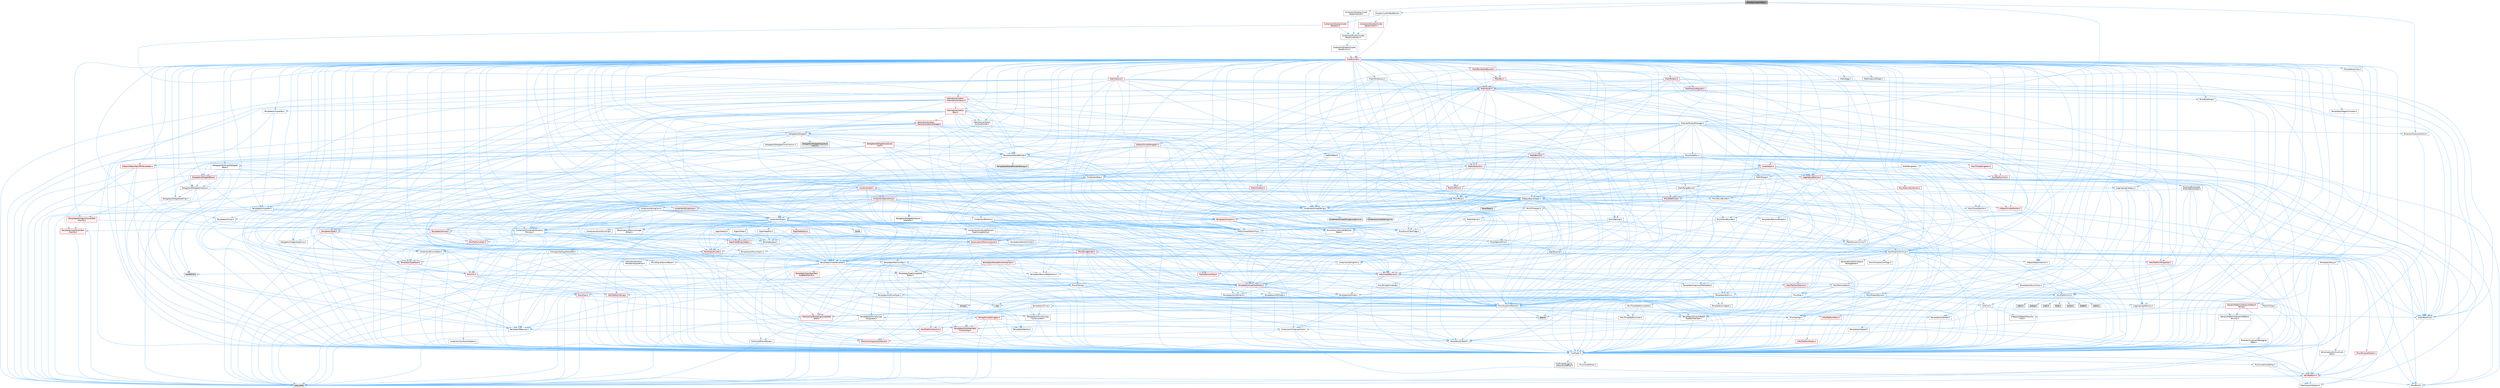 digraph "IDisplayClusterWarp.h"
{
 // INTERACTIVE_SVG=YES
 // LATEX_PDF_SIZE
  bgcolor="transparent";
  edge [fontname=Helvetica,fontsize=10,labelfontname=Helvetica,labelfontsize=10];
  node [fontname=Helvetica,fontsize=10,shape=box,height=0.2,width=0.4];
  Node1 [id="Node000001",label="IDisplayClusterWarp.h",height=0.2,width=0.4,color="gray40", fillcolor="grey60", style="filled", fontcolor="black",tooltip=" "];
  Node1 -> Node2 [id="edge1_Node000001_Node000002",color="steelblue1",style="solid",tooltip=" "];
  Node2 [id="Node000002",label="Modules/ModuleInterface.h",height=0.2,width=0.4,color="grey40", fillcolor="white", style="filled",URL="$df/d9e/ModuleInterface_8h.html",tooltip=" "];
  Node2 -> Node3 [id="edge2_Node000002_Node000003",color="steelblue1",style="solid",tooltip=" "];
  Node3 [id="Node000003",label="CoreTypes.h",height=0.2,width=0.4,color="grey40", fillcolor="white", style="filled",URL="$dc/dec/CoreTypes_8h.html",tooltip=" "];
  Node3 -> Node4 [id="edge3_Node000003_Node000004",color="steelblue1",style="solid",tooltip=" "];
  Node4 [id="Node000004",label="HAL/Platform.h",height=0.2,width=0.4,color="red", fillcolor="#FFF0F0", style="filled",URL="$d9/dd0/Platform_8h.html",tooltip=" "];
  Node4 -> Node5 [id="edge4_Node000004_Node000005",color="steelblue1",style="solid",tooltip=" "];
  Node5 [id="Node000005",label="Misc/Build.h",height=0.2,width=0.4,color="grey40", fillcolor="white", style="filled",URL="$d3/dbb/Build_8h.html",tooltip=" "];
  Node4 -> Node7 [id="edge5_Node000004_Node000007",color="steelblue1",style="solid",tooltip=" "];
  Node7 [id="Node000007",label="type_traits",height=0.2,width=0.4,color="grey60", fillcolor="#E0E0E0", style="filled",tooltip=" "];
  Node4 -> Node8 [id="edge6_Node000004_Node000008",color="steelblue1",style="solid",tooltip=" "];
  Node8 [id="Node000008",label="PreprocessorHelpers.h",height=0.2,width=0.4,color="grey40", fillcolor="white", style="filled",URL="$db/ddb/PreprocessorHelpers_8h.html",tooltip=" "];
  Node3 -> Node14 [id="edge7_Node000003_Node000014",color="steelblue1",style="solid",tooltip=" "];
  Node14 [id="Node000014",label="ProfilingDebugging\l/UMemoryDefines.h",height=0.2,width=0.4,color="grey40", fillcolor="white", style="filled",URL="$d2/da2/UMemoryDefines_8h.html",tooltip=" "];
  Node3 -> Node15 [id="edge8_Node000003_Node000015",color="steelblue1",style="solid",tooltip=" "];
  Node15 [id="Node000015",label="Misc/CoreMiscDefines.h",height=0.2,width=0.4,color="grey40", fillcolor="white", style="filled",URL="$da/d38/CoreMiscDefines_8h.html",tooltip=" "];
  Node15 -> Node4 [id="edge9_Node000015_Node000004",color="steelblue1",style="solid",tooltip=" "];
  Node15 -> Node8 [id="edge10_Node000015_Node000008",color="steelblue1",style="solid",tooltip=" "];
  Node3 -> Node16 [id="edge11_Node000003_Node000016",color="steelblue1",style="solid",tooltip=" "];
  Node16 [id="Node000016",label="Misc/CoreDefines.h",height=0.2,width=0.4,color="grey40", fillcolor="white", style="filled",URL="$d3/dd2/CoreDefines_8h.html",tooltip=" "];
  Node1 -> Node17 [id="edge12_Node000001_Node000017",color="steelblue1",style="solid",tooltip=" "];
  Node17 [id="Node000017",label="Modules/ModuleManager.h",height=0.2,width=0.4,color="grey40", fillcolor="white", style="filled",URL="$d3/dd3/ModuleManager_8h.html",tooltip=" "];
  Node17 -> Node18 [id="edge13_Node000017_Node000018",color="steelblue1",style="solid",tooltip=" "];
  Node18 [id="Node000018",label="Containers/Array.h",height=0.2,width=0.4,color="grey40", fillcolor="white", style="filled",URL="$df/dd0/Array_8h.html",tooltip=" "];
  Node18 -> Node3 [id="edge14_Node000018_Node000003",color="steelblue1",style="solid",tooltip=" "];
  Node18 -> Node19 [id="edge15_Node000018_Node000019",color="steelblue1",style="solid",tooltip=" "];
  Node19 [id="Node000019",label="Misc/AssertionMacros.h",height=0.2,width=0.4,color="grey40", fillcolor="white", style="filled",URL="$d0/dfa/AssertionMacros_8h.html",tooltip=" "];
  Node19 -> Node3 [id="edge16_Node000019_Node000003",color="steelblue1",style="solid",tooltip=" "];
  Node19 -> Node4 [id="edge17_Node000019_Node000004",color="steelblue1",style="solid",tooltip=" "];
  Node19 -> Node20 [id="edge18_Node000019_Node000020",color="steelblue1",style="solid",tooltip=" "];
  Node20 [id="Node000020",label="HAL/PlatformMisc.h",height=0.2,width=0.4,color="red", fillcolor="#FFF0F0", style="filled",URL="$d0/df5/PlatformMisc_8h.html",tooltip=" "];
  Node20 -> Node3 [id="edge19_Node000020_Node000003",color="steelblue1",style="solid",tooltip=" "];
  Node19 -> Node8 [id="edge20_Node000019_Node000008",color="steelblue1",style="solid",tooltip=" "];
  Node19 -> Node56 [id="edge21_Node000019_Node000056",color="steelblue1",style="solid",tooltip=" "];
  Node56 [id="Node000056",label="Templates/EnableIf.h",height=0.2,width=0.4,color="grey40", fillcolor="white", style="filled",URL="$d7/d60/EnableIf_8h.html",tooltip=" "];
  Node56 -> Node3 [id="edge22_Node000056_Node000003",color="steelblue1",style="solid",tooltip=" "];
  Node19 -> Node57 [id="edge23_Node000019_Node000057",color="steelblue1",style="solid",tooltip=" "];
  Node57 [id="Node000057",label="Templates/IsArrayOrRefOf\lTypeByPredicate.h",height=0.2,width=0.4,color="grey40", fillcolor="white", style="filled",URL="$d6/da1/IsArrayOrRefOfTypeByPredicate_8h.html",tooltip=" "];
  Node57 -> Node3 [id="edge24_Node000057_Node000003",color="steelblue1",style="solid",tooltip=" "];
  Node19 -> Node58 [id="edge25_Node000019_Node000058",color="steelblue1",style="solid",tooltip=" "];
  Node58 [id="Node000058",label="Templates/IsValidVariadic\lFunctionArg.h",height=0.2,width=0.4,color="red", fillcolor="#FFF0F0", style="filled",URL="$d0/dc8/IsValidVariadicFunctionArg_8h.html",tooltip=" "];
  Node58 -> Node3 [id="edge26_Node000058_Node000003",color="steelblue1",style="solid",tooltip=" "];
  Node58 -> Node7 [id="edge27_Node000058_Node000007",color="steelblue1",style="solid",tooltip=" "];
  Node19 -> Node60 [id="edge28_Node000019_Node000060",color="steelblue1",style="solid",tooltip=" "];
  Node60 [id="Node000060",label="Traits/IsCharEncodingCompatible\lWith.h",height=0.2,width=0.4,color="red", fillcolor="#FFF0F0", style="filled",URL="$df/dd1/IsCharEncodingCompatibleWith_8h.html",tooltip=" "];
  Node60 -> Node7 [id="edge29_Node000060_Node000007",color="steelblue1",style="solid",tooltip=" "];
  Node19 -> Node62 [id="edge30_Node000019_Node000062",color="steelblue1",style="solid",tooltip=" "];
  Node62 [id="Node000062",label="Misc/VarArgs.h",height=0.2,width=0.4,color="grey40", fillcolor="white", style="filled",URL="$d5/d6f/VarArgs_8h.html",tooltip=" "];
  Node62 -> Node3 [id="edge31_Node000062_Node000003",color="steelblue1",style="solid",tooltip=" "];
  Node19 -> Node63 [id="edge32_Node000019_Node000063",color="steelblue1",style="solid",tooltip=" "];
  Node63 [id="Node000063",label="String/FormatStringSan.h",height=0.2,width=0.4,color="red", fillcolor="#FFF0F0", style="filled",URL="$d3/d8b/FormatStringSan_8h.html",tooltip=" "];
  Node63 -> Node7 [id="edge33_Node000063_Node000007",color="steelblue1",style="solid",tooltip=" "];
  Node63 -> Node3 [id="edge34_Node000063_Node000003",color="steelblue1",style="solid",tooltip=" "];
  Node63 -> Node64 [id="edge35_Node000063_Node000064",color="steelblue1",style="solid",tooltip=" "];
  Node64 [id="Node000064",label="Templates/Requires.h",height=0.2,width=0.4,color="grey40", fillcolor="white", style="filled",URL="$dc/d96/Requires_8h.html",tooltip=" "];
  Node64 -> Node56 [id="edge36_Node000064_Node000056",color="steelblue1",style="solid",tooltip=" "];
  Node64 -> Node7 [id="edge37_Node000064_Node000007",color="steelblue1",style="solid",tooltip=" "];
  Node63 -> Node65 [id="edge38_Node000063_Node000065",color="steelblue1",style="solid",tooltip=" "];
  Node65 [id="Node000065",label="Templates/Identity.h",height=0.2,width=0.4,color="grey40", fillcolor="white", style="filled",URL="$d0/dd5/Identity_8h.html",tooltip=" "];
  Node63 -> Node58 [id="edge39_Node000063_Node000058",color="steelblue1",style="solid",tooltip=" "];
  Node63 -> Node28 [id="edge40_Node000063_Node000028",color="steelblue1",style="solid",tooltip=" "];
  Node28 [id="Node000028",label="Containers/ContainersFwd.h",height=0.2,width=0.4,color="grey40", fillcolor="white", style="filled",URL="$d4/d0a/ContainersFwd_8h.html",tooltip=" "];
  Node28 -> Node4 [id="edge41_Node000028_Node000004",color="steelblue1",style="solid",tooltip=" "];
  Node28 -> Node3 [id="edge42_Node000028_Node000003",color="steelblue1",style="solid",tooltip=" "];
  Node28 -> Node25 [id="edge43_Node000028_Node000025",color="steelblue1",style="solid",tooltip=" "];
  Node25 [id="Node000025",label="Traits/IsContiguousContainer.h",height=0.2,width=0.4,color="red", fillcolor="#FFF0F0", style="filled",URL="$d5/d3c/IsContiguousContainer_8h.html",tooltip=" "];
  Node25 -> Node3 [id="edge44_Node000025_Node000003",color="steelblue1",style="solid",tooltip=" "];
  Node19 -> Node69 [id="edge45_Node000019_Node000069",color="steelblue1",style="solid",tooltip=" "];
  Node69 [id="Node000069",label="atomic",height=0.2,width=0.4,color="grey60", fillcolor="#E0E0E0", style="filled",tooltip=" "];
  Node18 -> Node70 [id="edge46_Node000018_Node000070",color="steelblue1",style="solid",tooltip=" "];
  Node70 [id="Node000070",label="Misc/IntrusiveUnsetOptional\lState.h",height=0.2,width=0.4,color="grey40", fillcolor="white", style="filled",URL="$d2/d0a/IntrusiveUnsetOptionalState_8h.html",tooltip=" "];
  Node70 -> Node71 [id="edge47_Node000070_Node000071",color="steelblue1",style="solid",tooltip=" "];
  Node71 [id="Node000071",label="Misc/OptionalFwd.h",height=0.2,width=0.4,color="grey40", fillcolor="white", style="filled",URL="$dc/d50/OptionalFwd_8h.html",tooltip=" "];
  Node18 -> Node72 [id="edge48_Node000018_Node000072",color="steelblue1",style="solid",tooltip=" "];
  Node72 [id="Node000072",label="Misc/ReverseIterate.h",height=0.2,width=0.4,color="red", fillcolor="#FFF0F0", style="filled",URL="$db/de3/ReverseIterate_8h.html",tooltip=" "];
  Node72 -> Node4 [id="edge49_Node000072_Node000004",color="steelblue1",style="solid",tooltip=" "];
  Node18 -> Node74 [id="edge50_Node000018_Node000074",color="steelblue1",style="solid",tooltip=" "];
  Node74 [id="Node000074",label="HAL/UnrealMemory.h",height=0.2,width=0.4,color="red", fillcolor="#FFF0F0", style="filled",URL="$d9/d96/UnrealMemory_8h.html",tooltip=" "];
  Node74 -> Node3 [id="edge51_Node000074_Node000003",color="steelblue1",style="solid",tooltip=" "];
  Node74 -> Node78 [id="edge52_Node000074_Node000078",color="steelblue1",style="solid",tooltip=" "];
  Node78 [id="Node000078",label="HAL/MemoryBase.h",height=0.2,width=0.4,color="grey40", fillcolor="white", style="filled",URL="$d6/d9f/MemoryBase_8h.html",tooltip=" "];
  Node78 -> Node3 [id="edge53_Node000078_Node000003",color="steelblue1",style="solid",tooltip=" "];
  Node78 -> Node49 [id="edge54_Node000078_Node000049",color="steelblue1",style="solid",tooltip=" "];
  Node49 [id="Node000049",label="HAL/PlatformAtomics.h",height=0.2,width=0.4,color="red", fillcolor="#FFF0F0", style="filled",URL="$d3/d36/PlatformAtomics_8h.html",tooltip=" "];
  Node49 -> Node3 [id="edge55_Node000049_Node000003",color="steelblue1",style="solid",tooltip=" "];
  Node78 -> Node32 [id="edge56_Node000078_Node000032",color="steelblue1",style="solid",tooltip=" "];
  Node32 [id="Node000032",label="HAL/PlatformCrt.h",height=0.2,width=0.4,color="grey40", fillcolor="white", style="filled",URL="$d8/d75/PlatformCrt_8h.html",tooltip=" "];
  Node32 -> Node33 [id="edge57_Node000032_Node000033",color="steelblue1",style="solid",tooltip=" "];
  Node33 [id="Node000033",label="new",height=0.2,width=0.4,color="grey60", fillcolor="#E0E0E0", style="filled",tooltip=" "];
  Node32 -> Node34 [id="edge58_Node000032_Node000034",color="steelblue1",style="solid",tooltip=" "];
  Node34 [id="Node000034",label="wchar.h",height=0.2,width=0.4,color="grey60", fillcolor="#E0E0E0", style="filled",tooltip=" "];
  Node32 -> Node35 [id="edge59_Node000032_Node000035",color="steelblue1",style="solid",tooltip=" "];
  Node35 [id="Node000035",label="stddef.h",height=0.2,width=0.4,color="grey60", fillcolor="#E0E0E0", style="filled",tooltip=" "];
  Node32 -> Node36 [id="edge60_Node000032_Node000036",color="steelblue1",style="solid",tooltip=" "];
  Node36 [id="Node000036",label="stdlib.h",height=0.2,width=0.4,color="grey60", fillcolor="#E0E0E0", style="filled",tooltip=" "];
  Node32 -> Node37 [id="edge61_Node000032_Node000037",color="steelblue1",style="solid",tooltip=" "];
  Node37 [id="Node000037",label="stdio.h",height=0.2,width=0.4,color="grey60", fillcolor="#E0E0E0", style="filled",tooltip=" "];
  Node32 -> Node38 [id="edge62_Node000032_Node000038",color="steelblue1",style="solid",tooltip=" "];
  Node38 [id="Node000038",label="stdarg.h",height=0.2,width=0.4,color="grey60", fillcolor="#E0E0E0", style="filled",tooltip=" "];
  Node32 -> Node39 [id="edge63_Node000032_Node000039",color="steelblue1",style="solid",tooltip=" "];
  Node39 [id="Node000039",label="math.h",height=0.2,width=0.4,color="grey60", fillcolor="#E0E0E0", style="filled",tooltip=" "];
  Node32 -> Node40 [id="edge64_Node000032_Node000040",color="steelblue1",style="solid",tooltip=" "];
  Node40 [id="Node000040",label="float.h",height=0.2,width=0.4,color="grey60", fillcolor="#E0E0E0", style="filled",tooltip=" "];
  Node32 -> Node41 [id="edge65_Node000032_Node000041",color="steelblue1",style="solid",tooltip=" "];
  Node41 [id="Node000041",label="string.h",height=0.2,width=0.4,color="grey60", fillcolor="#E0E0E0", style="filled",tooltip=" "];
  Node78 -> Node79 [id="edge66_Node000078_Node000079",color="steelblue1",style="solid",tooltip=" "];
  Node79 [id="Node000079",label="Misc/Exec.h",height=0.2,width=0.4,color="grey40", fillcolor="white", style="filled",URL="$de/ddb/Exec_8h.html",tooltip=" "];
  Node79 -> Node3 [id="edge67_Node000079_Node000003",color="steelblue1",style="solid",tooltip=" "];
  Node79 -> Node19 [id="edge68_Node000079_Node000019",color="steelblue1",style="solid",tooltip=" "];
  Node78 -> Node80 [id="edge69_Node000078_Node000080",color="steelblue1",style="solid",tooltip=" "];
  Node80 [id="Node000080",label="Misc/OutputDevice.h",height=0.2,width=0.4,color="grey40", fillcolor="white", style="filled",URL="$d7/d32/OutputDevice_8h.html",tooltip=" "];
  Node80 -> Node27 [id="edge70_Node000080_Node000027",color="steelblue1",style="solid",tooltip=" "];
  Node27 [id="Node000027",label="CoreFwd.h",height=0.2,width=0.4,color="grey40", fillcolor="white", style="filled",URL="$d1/d1e/CoreFwd_8h.html",tooltip=" "];
  Node27 -> Node3 [id="edge71_Node000027_Node000003",color="steelblue1",style="solid",tooltip=" "];
  Node27 -> Node28 [id="edge72_Node000027_Node000028",color="steelblue1",style="solid",tooltip=" "];
  Node27 -> Node29 [id="edge73_Node000027_Node000029",color="steelblue1",style="solid",tooltip=" "];
  Node29 [id="Node000029",label="Math/MathFwd.h",height=0.2,width=0.4,color="grey40", fillcolor="white", style="filled",URL="$d2/d10/MathFwd_8h.html",tooltip=" "];
  Node29 -> Node4 [id="edge74_Node000029_Node000004",color="steelblue1",style="solid",tooltip=" "];
  Node27 -> Node30 [id="edge75_Node000027_Node000030",color="steelblue1",style="solid",tooltip=" "];
  Node30 [id="Node000030",label="UObject/UObjectHierarchy\lFwd.h",height=0.2,width=0.4,color="grey40", fillcolor="white", style="filled",URL="$d3/d13/UObjectHierarchyFwd_8h.html",tooltip=" "];
  Node80 -> Node3 [id="edge76_Node000080_Node000003",color="steelblue1",style="solid",tooltip=" "];
  Node80 -> Node81 [id="edge77_Node000080_Node000081",color="steelblue1",style="solid",tooltip=" "];
  Node81 [id="Node000081",label="Logging/LogVerbosity.h",height=0.2,width=0.4,color="grey40", fillcolor="white", style="filled",URL="$d2/d8f/LogVerbosity_8h.html",tooltip=" "];
  Node81 -> Node3 [id="edge78_Node000081_Node000003",color="steelblue1",style="solid",tooltip=" "];
  Node80 -> Node62 [id="edge79_Node000080_Node000062",color="steelblue1",style="solid",tooltip=" "];
  Node80 -> Node57 [id="edge80_Node000080_Node000057",color="steelblue1",style="solid",tooltip=" "];
  Node80 -> Node58 [id="edge81_Node000080_Node000058",color="steelblue1",style="solid",tooltip=" "];
  Node80 -> Node60 [id="edge82_Node000080_Node000060",color="steelblue1",style="solid",tooltip=" "];
  Node78 -> Node82 [id="edge83_Node000078_Node000082",color="steelblue1",style="solid",tooltip=" "];
  Node82 [id="Node000082",label="Templates/Atomic.h",height=0.2,width=0.4,color="grey40", fillcolor="white", style="filled",URL="$d3/d91/Atomic_8h.html",tooltip=" "];
  Node82 -> Node83 [id="edge84_Node000082_Node000083",color="steelblue1",style="solid",tooltip=" "];
  Node83 [id="Node000083",label="HAL/ThreadSafeCounter.h",height=0.2,width=0.4,color="grey40", fillcolor="white", style="filled",URL="$dc/dc9/ThreadSafeCounter_8h.html",tooltip=" "];
  Node83 -> Node3 [id="edge85_Node000083_Node000003",color="steelblue1",style="solid",tooltip=" "];
  Node83 -> Node49 [id="edge86_Node000083_Node000049",color="steelblue1",style="solid",tooltip=" "];
  Node82 -> Node84 [id="edge87_Node000082_Node000084",color="steelblue1",style="solid",tooltip=" "];
  Node84 [id="Node000084",label="HAL/ThreadSafeCounter64.h",height=0.2,width=0.4,color="grey40", fillcolor="white", style="filled",URL="$d0/d12/ThreadSafeCounter64_8h.html",tooltip=" "];
  Node84 -> Node3 [id="edge88_Node000084_Node000003",color="steelblue1",style="solid",tooltip=" "];
  Node84 -> Node83 [id="edge89_Node000084_Node000083",color="steelblue1",style="solid",tooltip=" "];
  Node82 -> Node85 [id="edge90_Node000082_Node000085",color="steelblue1",style="solid",tooltip=" "];
  Node85 [id="Node000085",label="Templates/IsIntegral.h",height=0.2,width=0.4,color="grey40", fillcolor="white", style="filled",URL="$da/d64/IsIntegral_8h.html",tooltip=" "];
  Node85 -> Node3 [id="edge91_Node000085_Node000003",color="steelblue1",style="solid",tooltip=" "];
  Node82 -> Node86 [id="edge92_Node000082_Node000086",color="steelblue1",style="solid",tooltip=" "];
  Node86 [id="Node000086",label="Templates/IsTrivial.h",height=0.2,width=0.4,color="grey40", fillcolor="white", style="filled",URL="$da/d4c/IsTrivial_8h.html",tooltip=" "];
  Node86 -> Node87 [id="edge93_Node000086_Node000087",color="steelblue1",style="solid",tooltip=" "];
  Node87 [id="Node000087",label="Templates/AndOrNot.h",height=0.2,width=0.4,color="grey40", fillcolor="white", style="filled",URL="$db/d0a/AndOrNot_8h.html",tooltip=" "];
  Node87 -> Node3 [id="edge94_Node000087_Node000003",color="steelblue1",style="solid",tooltip=" "];
  Node86 -> Node88 [id="edge95_Node000086_Node000088",color="steelblue1",style="solid",tooltip=" "];
  Node88 [id="Node000088",label="Templates/IsTriviallyCopy\lConstructible.h",height=0.2,width=0.4,color="grey40", fillcolor="white", style="filled",URL="$d3/d78/IsTriviallyCopyConstructible_8h.html",tooltip=" "];
  Node88 -> Node3 [id="edge96_Node000088_Node000003",color="steelblue1",style="solid",tooltip=" "];
  Node88 -> Node7 [id="edge97_Node000088_Node000007",color="steelblue1",style="solid",tooltip=" "];
  Node86 -> Node89 [id="edge98_Node000086_Node000089",color="steelblue1",style="solid",tooltip=" "];
  Node89 [id="Node000089",label="Templates/IsTriviallyCopy\lAssignable.h",height=0.2,width=0.4,color="grey40", fillcolor="white", style="filled",URL="$d2/df2/IsTriviallyCopyAssignable_8h.html",tooltip=" "];
  Node89 -> Node3 [id="edge99_Node000089_Node000003",color="steelblue1",style="solid",tooltip=" "];
  Node89 -> Node7 [id="edge100_Node000089_Node000007",color="steelblue1",style="solid",tooltip=" "];
  Node86 -> Node7 [id="edge101_Node000086_Node000007",color="steelblue1",style="solid",tooltip=" "];
  Node82 -> Node90 [id="edge102_Node000082_Node000090",color="steelblue1",style="solid",tooltip=" "];
  Node90 [id="Node000090",label="Traits/IntType.h",height=0.2,width=0.4,color="grey40", fillcolor="white", style="filled",URL="$d7/deb/IntType_8h.html",tooltip=" "];
  Node90 -> Node4 [id="edge103_Node000090_Node000004",color="steelblue1",style="solid",tooltip=" "];
  Node82 -> Node69 [id="edge104_Node000082_Node000069",color="steelblue1",style="solid",tooltip=" "];
  Node74 -> Node91 [id="edge105_Node000074_Node000091",color="steelblue1",style="solid",tooltip=" "];
  Node91 [id="Node000091",label="HAL/PlatformMemory.h",height=0.2,width=0.4,color="red", fillcolor="#FFF0F0", style="filled",URL="$de/d68/PlatformMemory_8h.html",tooltip=" "];
  Node91 -> Node3 [id="edge106_Node000091_Node000003",color="steelblue1",style="solid",tooltip=" "];
  Node74 -> Node94 [id="edge107_Node000074_Node000094",color="steelblue1",style="solid",tooltip=" "];
  Node94 [id="Node000094",label="Templates/IsPointer.h",height=0.2,width=0.4,color="grey40", fillcolor="white", style="filled",URL="$d7/d05/IsPointer_8h.html",tooltip=" "];
  Node94 -> Node3 [id="edge108_Node000094_Node000003",color="steelblue1",style="solid",tooltip=" "];
  Node18 -> Node95 [id="edge109_Node000018_Node000095",color="steelblue1",style="solid",tooltip=" "];
  Node95 [id="Node000095",label="Templates/UnrealTypeTraits.h",height=0.2,width=0.4,color="red", fillcolor="#FFF0F0", style="filled",URL="$d2/d2d/UnrealTypeTraits_8h.html",tooltip=" "];
  Node95 -> Node3 [id="edge110_Node000095_Node000003",color="steelblue1",style="solid",tooltip=" "];
  Node95 -> Node94 [id="edge111_Node000095_Node000094",color="steelblue1",style="solid",tooltip=" "];
  Node95 -> Node19 [id="edge112_Node000095_Node000019",color="steelblue1",style="solid",tooltip=" "];
  Node95 -> Node87 [id="edge113_Node000095_Node000087",color="steelblue1",style="solid",tooltip=" "];
  Node95 -> Node56 [id="edge114_Node000095_Node000056",color="steelblue1",style="solid",tooltip=" "];
  Node95 -> Node96 [id="edge115_Node000095_Node000096",color="steelblue1",style="solid",tooltip=" "];
  Node96 [id="Node000096",label="Templates/IsArithmetic.h",height=0.2,width=0.4,color="grey40", fillcolor="white", style="filled",URL="$d2/d5d/IsArithmetic_8h.html",tooltip=" "];
  Node96 -> Node3 [id="edge116_Node000096_Node000003",color="steelblue1",style="solid",tooltip=" "];
  Node95 -> Node98 [id="edge117_Node000095_Node000098",color="steelblue1",style="solid",tooltip=" "];
  Node98 [id="Node000098",label="Templates/IsPODType.h",height=0.2,width=0.4,color="grey40", fillcolor="white", style="filled",URL="$d7/db1/IsPODType_8h.html",tooltip=" "];
  Node98 -> Node3 [id="edge118_Node000098_Node000003",color="steelblue1",style="solid",tooltip=" "];
  Node95 -> Node99 [id="edge119_Node000095_Node000099",color="steelblue1",style="solid",tooltip=" "];
  Node99 [id="Node000099",label="Templates/IsUECoreType.h",height=0.2,width=0.4,color="grey40", fillcolor="white", style="filled",URL="$d1/db8/IsUECoreType_8h.html",tooltip=" "];
  Node99 -> Node3 [id="edge120_Node000099_Node000003",color="steelblue1",style="solid",tooltip=" "];
  Node99 -> Node7 [id="edge121_Node000099_Node000007",color="steelblue1",style="solid",tooltip=" "];
  Node95 -> Node88 [id="edge122_Node000095_Node000088",color="steelblue1",style="solid",tooltip=" "];
  Node18 -> Node100 [id="edge123_Node000018_Node000100",color="steelblue1",style="solid",tooltip=" "];
  Node100 [id="Node000100",label="Templates/UnrealTemplate.h",height=0.2,width=0.4,color="grey40", fillcolor="white", style="filled",URL="$d4/d24/UnrealTemplate_8h.html",tooltip=" "];
  Node100 -> Node3 [id="edge124_Node000100_Node000003",color="steelblue1",style="solid",tooltip=" "];
  Node100 -> Node94 [id="edge125_Node000100_Node000094",color="steelblue1",style="solid",tooltip=" "];
  Node100 -> Node74 [id="edge126_Node000100_Node000074",color="steelblue1",style="solid",tooltip=" "];
  Node100 -> Node101 [id="edge127_Node000100_Node000101",color="steelblue1",style="solid",tooltip=" "];
  Node101 [id="Node000101",label="Templates/CopyQualifiers\lAndRefsFromTo.h",height=0.2,width=0.4,color="red", fillcolor="#FFF0F0", style="filled",URL="$d3/db3/CopyQualifiersAndRefsFromTo_8h.html",tooltip=" "];
  Node100 -> Node95 [id="edge128_Node000100_Node000095",color="steelblue1",style="solid",tooltip=" "];
  Node100 -> Node103 [id="edge129_Node000100_Node000103",color="steelblue1",style="solid",tooltip=" "];
  Node103 [id="Node000103",label="Templates/RemoveReference.h",height=0.2,width=0.4,color="grey40", fillcolor="white", style="filled",URL="$da/dbe/RemoveReference_8h.html",tooltip=" "];
  Node103 -> Node3 [id="edge130_Node000103_Node000003",color="steelblue1",style="solid",tooltip=" "];
  Node100 -> Node64 [id="edge131_Node000100_Node000064",color="steelblue1",style="solid",tooltip=" "];
  Node100 -> Node104 [id="edge132_Node000100_Node000104",color="steelblue1",style="solid",tooltip=" "];
  Node104 [id="Node000104",label="Templates/TypeCompatible\lBytes.h",height=0.2,width=0.4,color="grey40", fillcolor="white", style="filled",URL="$df/d0a/TypeCompatibleBytes_8h.html",tooltip=" "];
  Node104 -> Node3 [id="edge133_Node000104_Node000003",color="steelblue1",style="solid",tooltip=" "];
  Node104 -> Node41 [id="edge134_Node000104_Node000041",color="steelblue1",style="solid",tooltip=" "];
  Node104 -> Node33 [id="edge135_Node000104_Node000033",color="steelblue1",style="solid",tooltip=" "];
  Node104 -> Node7 [id="edge136_Node000104_Node000007",color="steelblue1",style="solid",tooltip=" "];
  Node100 -> Node65 [id="edge137_Node000100_Node000065",color="steelblue1",style="solid",tooltip=" "];
  Node100 -> Node25 [id="edge138_Node000100_Node000025",color="steelblue1",style="solid",tooltip=" "];
  Node100 -> Node105 [id="edge139_Node000100_Node000105",color="steelblue1",style="solid",tooltip=" "];
  Node105 [id="Node000105",label="Traits/UseBitwiseSwap.h",height=0.2,width=0.4,color="grey40", fillcolor="white", style="filled",URL="$db/df3/UseBitwiseSwap_8h.html",tooltip=" "];
  Node105 -> Node3 [id="edge140_Node000105_Node000003",color="steelblue1",style="solid",tooltip=" "];
  Node105 -> Node7 [id="edge141_Node000105_Node000007",color="steelblue1",style="solid",tooltip=" "];
  Node100 -> Node7 [id="edge142_Node000100_Node000007",color="steelblue1",style="solid",tooltip=" "];
  Node18 -> Node106 [id="edge143_Node000018_Node000106",color="steelblue1",style="solid",tooltip=" "];
  Node106 [id="Node000106",label="Containers/AllowShrinking.h",height=0.2,width=0.4,color="grey40", fillcolor="white", style="filled",URL="$d7/d1a/AllowShrinking_8h.html",tooltip=" "];
  Node106 -> Node3 [id="edge144_Node000106_Node000003",color="steelblue1",style="solid",tooltip=" "];
  Node18 -> Node107 [id="edge145_Node000018_Node000107",color="steelblue1",style="solid",tooltip=" "];
  Node107 [id="Node000107",label="Containers/ContainerAllocation\lPolicies.h",height=0.2,width=0.4,color="grey40", fillcolor="white", style="filled",URL="$d7/dff/ContainerAllocationPolicies_8h.html",tooltip=" "];
  Node107 -> Node3 [id="edge146_Node000107_Node000003",color="steelblue1",style="solid",tooltip=" "];
  Node107 -> Node108 [id="edge147_Node000107_Node000108",color="steelblue1",style="solid",tooltip=" "];
  Node108 [id="Node000108",label="Containers/ContainerHelpers.h",height=0.2,width=0.4,color="grey40", fillcolor="white", style="filled",URL="$d7/d33/ContainerHelpers_8h.html",tooltip=" "];
  Node108 -> Node3 [id="edge148_Node000108_Node000003",color="steelblue1",style="solid",tooltip=" "];
  Node107 -> Node107 [id="edge149_Node000107_Node000107",color="steelblue1",style="solid",tooltip=" "];
  Node107 -> Node109 [id="edge150_Node000107_Node000109",color="steelblue1",style="solid",tooltip=" "];
  Node109 [id="Node000109",label="HAL/PlatformMath.h",height=0.2,width=0.4,color="red", fillcolor="#FFF0F0", style="filled",URL="$dc/d53/PlatformMath_8h.html",tooltip=" "];
  Node109 -> Node3 [id="edge151_Node000109_Node000003",color="steelblue1",style="solid",tooltip=" "];
  Node107 -> Node74 [id="edge152_Node000107_Node000074",color="steelblue1",style="solid",tooltip=" "];
  Node107 -> Node42 [id="edge153_Node000107_Node000042",color="steelblue1",style="solid",tooltip=" "];
  Node42 [id="Node000042",label="Math/NumericLimits.h",height=0.2,width=0.4,color="grey40", fillcolor="white", style="filled",URL="$df/d1b/NumericLimits_8h.html",tooltip=" "];
  Node42 -> Node3 [id="edge154_Node000042_Node000003",color="steelblue1",style="solid",tooltip=" "];
  Node107 -> Node19 [id="edge155_Node000107_Node000019",color="steelblue1",style="solid",tooltip=" "];
  Node107 -> Node117 [id="edge156_Node000107_Node000117",color="steelblue1",style="solid",tooltip=" "];
  Node117 [id="Node000117",label="Templates/IsPolymorphic.h",height=0.2,width=0.4,color="grey40", fillcolor="white", style="filled",URL="$dc/d20/IsPolymorphic_8h.html",tooltip=" "];
  Node107 -> Node118 [id="edge157_Node000107_Node000118",color="steelblue1",style="solid",tooltip=" "];
  Node118 [id="Node000118",label="Templates/MemoryOps.h",height=0.2,width=0.4,color="grey40", fillcolor="white", style="filled",URL="$db/dea/MemoryOps_8h.html",tooltip=" "];
  Node118 -> Node3 [id="edge158_Node000118_Node000003",color="steelblue1",style="solid",tooltip=" "];
  Node118 -> Node74 [id="edge159_Node000118_Node000074",color="steelblue1",style="solid",tooltip=" "];
  Node118 -> Node89 [id="edge160_Node000118_Node000089",color="steelblue1",style="solid",tooltip=" "];
  Node118 -> Node88 [id="edge161_Node000118_Node000088",color="steelblue1",style="solid",tooltip=" "];
  Node118 -> Node64 [id="edge162_Node000118_Node000064",color="steelblue1",style="solid",tooltip=" "];
  Node118 -> Node95 [id="edge163_Node000118_Node000095",color="steelblue1",style="solid",tooltip=" "];
  Node118 -> Node105 [id="edge164_Node000118_Node000105",color="steelblue1",style="solid",tooltip=" "];
  Node118 -> Node33 [id="edge165_Node000118_Node000033",color="steelblue1",style="solid",tooltip=" "];
  Node118 -> Node7 [id="edge166_Node000118_Node000007",color="steelblue1",style="solid",tooltip=" "];
  Node107 -> Node104 [id="edge167_Node000107_Node000104",color="steelblue1",style="solid",tooltip=" "];
  Node107 -> Node7 [id="edge168_Node000107_Node000007",color="steelblue1",style="solid",tooltip=" "];
  Node18 -> Node119 [id="edge169_Node000018_Node000119",color="steelblue1",style="solid",tooltip=" "];
  Node119 [id="Node000119",label="Containers/ContainerElement\lTypeCompatibility.h",height=0.2,width=0.4,color="grey40", fillcolor="white", style="filled",URL="$df/ddf/ContainerElementTypeCompatibility_8h.html",tooltip=" "];
  Node119 -> Node3 [id="edge170_Node000119_Node000003",color="steelblue1",style="solid",tooltip=" "];
  Node119 -> Node95 [id="edge171_Node000119_Node000095",color="steelblue1",style="solid",tooltip=" "];
  Node18 -> Node120 [id="edge172_Node000018_Node000120",color="steelblue1",style="solid",tooltip=" "];
  Node120 [id="Node000120",label="Serialization/Archive.h",height=0.2,width=0.4,color="grey40", fillcolor="white", style="filled",URL="$d7/d3b/Archive_8h.html",tooltip=" "];
  Node120 -> Node27 [id="edge173_Node000120_Node000027",color="steelblue1",style="solid",tooltip=" "];
  Node120 -> Node3 [id="edge174_Node000120_Node000003",color="steelblue1",style="solid",tooltip=" "];
  Node120 -> Node121 [id="edge175_Node000120_Node000121",color="steelblue1",style="solid",tooltip=" "];
  Node121 [id="Node000121",label="HAL/PlatformProperties.h",height=0.2,width=0.4,color="red", fillcolor="#FFF0F0", style="filled",URL="$d9/db0/PlatformProperties_8h.html",tooltip=" "];
  Node121 -> Node3 [id="edge176_Node000121_Node000003",color="steelblue1",style="solid",tooltip=" "];
  Node120 -> Node124 [id="edge177_Node000120_Node000124",color="steelblue1",style="solid",tooltip=" "];
  Node124 [id="Node000124",label="Internationalization\l/TextNamespaceFwd.h",height=0.2,width=0.4,color="grey40", fillcolor="white", style="filled",URL="$d8/d97/TextNamespaceFwd_8h.html",tooltip=" "];
  Node124 -> Node3 [id="edge178_Node000124_Node000003",color="steelblue1",style="solid",tooltip=" "];
  Node120 -> Node29 [id="edge179_Node000120_Node000029",color="steelblue1",style="solid",tooltip=" "];
  Node120 -> Node19 [id="edge180_Node000120_Node000019",color="steelblue1",style="solid",tooltip=" "];
  Node120 -> Node5 [id="edge181_Node000120_Node000005",color="steelblue1",style="solid",tooltip=" "];
  Node120 -> Node43 [id="edge182_Node000120_Node000043",color="steelblue1",style="solid",tooltip=" "];
  Node43 [id="Node000043",label="Misc/CompressionFlags.h",height=0.2,width=0.4,color="grey40", fillcolor="white", style="filled",URL="$d9/d76/CompressionFlags_8h.html",tooltip=" "];
  Node120 -> Node125 [id="edge183_Node000120_Node000125",color="steelblue1",style="solid",tooltip=" "];
  Node125 [id="Node000125",label="Misc/EngineVersionBase.h",height=0.2,width=0.4,color="grey40", fillcolor="white", style="filled",URL="$d5/d2b/EngineVersionBase_8h.html",tooltip=" "];
  Node125 -> Node3 [id="edge184_Node000125_Node000003",color="steelblue1",style="solid",tooltip=" "];
  Node120 -> Node62 [id="edge185_Node000120_Node000062",color="steelblue1",style="solid",tooltip=" "];
  Node120 -> Node126 [id="edge186_Node000120_Node000126",color="steelblue1",style="solid",tooltip=" "];
  Node126 [id="Node000126",label="Serialization/ArchiveCook\lData.h",height=0.2,width=0.4,color="grey40", fillcolor="white", style="filled",URL="$dc/db6/ArchiveCookData_8h.html",tooltip=" "];
  Node126 -> Node4 [id="edge187_Node000126_Node000004",color="steelblue1",style="solid",tooltip=" "];
  Node120 -> Node127 [id="edge188_Node000120_Node000127",color="steelblue1",style="solid",tooltip=" "];
  Node127 [id="Node000127",label="Serialization/ArchiveSave\lPackageData.h",height=0.2,width=0.4,color="grey40", fillcolor="white", style="filled",URL="$d1/d37/ArchiveSavePackageData_8h.html",tooltip=" "];
  Node120 -> Node56 [id="edge189_Node000120_Node000056",color="steelblue1",style="solid",tooltip=" "];
  Node120 -> Node57 [id="edge190_Node000120_Node000057",color="steelblue1",style="solid",tooltip=" "];
  Node120 -> Node128 [id="edge191_Node000120_Node000128",color="steelblue1",style="solid",tooltip=" "];
  Node128 [id="Node000128",label="Templates/IsEnumClass.h",height=0.2,width=0.4,color="grey40", fillcolor="white", style="filled",URL="$d7/d15/IsEnumClass_8h.html",tooltip=" "];
  Node128 -> Node3 [id="edge192_Node000128_Node000003",color="steelblue1",style="solid",tooltip=" "];
  Node128 -> Node87 [id="edge193_Node000128_Node000087",color="steelblue1",style="solid",tooltip=" "];
  Node120 -> Node114 [id="edge194_Node000120_Node000114",color="steelblue1",style="solid",tooltip=" "];
  Node114 [id="Node000114",label="Templates/IsSigned.h",height=0.2,width=0.4,color="grey40", fillcolor="white", style="filled",URL="$d8/dd8/IsSigned_8h.html",tooltip=" "];
  Node114 -> Node3 [id="edge195_Node000114_Node000003",color="steelblue1",style="solid",tooltip=" "];
  Node120 -> Node58 [id="edge196_Node000120_Node000058",color="steelblue1",style="solid",tooltip=" "];
  Node120 -> Node100 [id="edge197_Node000120_Node000100",color="steelblue1",style="solid",tooltip=" "];
  Node120 -> Node60 [id="edge198_Node000120_Node000060",color="steelblue1",style="solid",tooltip=" "];
  Node120 -> Node129 [id="edge199_Node000120_Node000129",color="steelblue1",style="solid",tooltip=" "];
  Node129 [id="Node000129",label="UObject/ObjectVersion.h",height=0.2,width=0.4,color="grey40", fillcolor="white", style="filled",URL="$da/d63/ObjectVersion_8h.html",tooltip=" "];
  Node129 -> Node3 [id="edge200_Node000129_Node000003",color="steelblue1",style="solid",tooltip=" "];
  Node18 -> Node130 [id="edge201_Node000018_Node000130",color="steelblue1",style="solid",tooltip=" "];
  Node130 [id="Node000130",label="Serialization/MemoryImage\lWriter.h",height=0.2,width=0.4,color="grey40", fillcolor="white", style="filled",URL="$d0/d08/MemoryImageWriter_8h.html",tooltip=" "];
  Node130 -> Node3 [id="edge202_Node000130_Node000003",color="steelblue1",style="solid",tooltip=" "];
  Node130 -> Node131 [id="edge203_Node000130_Node000131",color="steelblue1",style="solid",tooltip=" "];
  Node131 [id="Node000131",label="Serialization/MemoryLayout.h",height=0.2,width=0.4,color="red", fillcolor="#FFF0F0", style="filled",URL="$d7/d66/MemoryLayout_8h.html",tooltip=" "];
  Node131 -> Node134 [id="edge204_Node000131_Node000134",color="steelblue1",style="solid",tooltip=" "];
  Node134 [id="Node000134",label="Containers/EnumAsByte.h",height=0.2,width=0.4,color="grey40", fillcolor="white", style="filled",URL="$d6/d9a/EnumAsByte_8h.html",tooltip=" "];
  Node134 -> Node3 [id="edge205_Node000134_Node000003",color="steelblue1",style="solid",tooltip=" "];
  Node134 -> Node98 [id="edge206_Node000134_Node000098",color="steelblue1",style="solid",tooltip=" "];
  Node134 -> Node135 [id="edge207_Node000134_Node000135",color="steelblue1",style="solid",tooltip=" "];
  Node135 [id="Node000135",label="Templates/TypeHash.h",height=0.2,width=0.4,color="red", fillcolor="#FFF0F0", style="filled",URL="$d1/d62/TypeHash_8h.html",tooltip=" "];
  Node135 -> Node3 [id="edge208_Node000135_Node000003",color="steelblue1",style="solid",tooltip=" "];
  Node135 -> Node64 [id="edge209_Node000135_Node000064",color="steelblue1",style="solid",tooltip=" "];
  Node135 -> Node136 [id="edge210_Node000135_Node000136",color="steelblue1",style="solid",tooltip=" "];
  Node136 [id="Node000136",label="Misc/Crc.h",height=0.2,width=0.4,color="red", fillcolor="#FFF0F0", style="filled",URL="$d4/dd2/Crc_8h.html",tooltip=" "];
  Node136 -> Node3 [id="edge211_Node000136_Node000003",color="steelblue1",style="solid",tooltip=" "];
  Node136 -> Node76 [id="edge212_Node000136_Node000076",color="steelblue1",style="solid",tooltip=" "];
  Node76 [id="Node000076",label="HAL/PlatformString.h",height=0.2,width=0.4,color="red", fillcolor="#FFF0F0", style="filled",URL="$db/db5/PlatformString_8h.html",tooltip=" "];
  Node76 -> Node3 [id="edge213_Node000076_Node000003",color="steelblue1",style="solid",tooltip=" "];
  Node136 -> Node19 [id="edge214_Node000136_Node000019",color="steelblue1",style="solid",tooltip=" "];
  Node136 -> Node137 [id="edge215_Node000136_Node000137",color="steelblue1",style="solid",tooltip=" "];
  Node137 [id="Node000137",label="Misc/CString.h",height=0.2,width=0.4,color="grey40", fillcolor="white", style="filled",URL="$d2/d49/CString_8h.html",tooltip=" "];
  Node137 -> Node3 [id="edge216_Node000137_Node000003",color="steelblue1",style="solid",tooltip=" "];
  Node137 -> Node32 [id="edge217_Node000137_Node000032",color="steelblue1",style="solid",tooltip=" "];
  Node137 -> Node76 [id="edge218_Node000137_Node000076",color="steelblue1",style="solid",tooltip=" "];
  Node137 -> Node19 [id="edge219_Node000137_Node000019",color="steelblue1",style="solid",tooltip=" "];
  Node137 -> Node138 [id="edge220_Node000137_Node000138",color="steelblue1",style="solid",tooltip=" "];
  Node138 [id="Node000138",label="Misc/Char.h",height=0.2,width=0.4,color="red", fillcolor="#FFF0F0", style="filled",URL="$d0/d58/Char_8h.html",tooltip=" "];
  Node138 -> Node3 [id="edge221_Node000138_Node000003",color="steelblue1",style="solid",tooltip=" "];
  Node138 -> Node90 [id="edge222_Node000138_Node000090",color="steelblue1",style="solid",tooltip=" "];
  Node138 -> Node7 [id="edge223_Node000138_Node000007",color="steelblue1",style="solid",tooltip=" "];
  Node137 -> Node62 [id="edge224_Node000137_Node000062",color="steelblue1",style="solid",tooltip=" "];
  Node137 -> Node57 [id="edge225_Node000137_Node000057",color="steelblue1",style="solid",tooltip=" "];
  Node137 -> Node58 [id="edge226_Node000137_Node000058",color="steelblue1",style="solid",tooltip=" "];
  Node137 -> Node60 [id="edge227_Node000137_Node000060",color="steelblue1",style="solid",tooltip=" "];
  Node136 -> Node138 [id="edge228_Node000136_Node000138",color="steelblue1",style="solid",tooltip=" "];
  Node136 -> Node95 [id="edge229_Node000136_Node000095",color="steelblue1",style="solid",tooltip=" "];
  Node135 -> Node7 [id="edge230_Node000135_Node000007",color="steelblue1",style="solid",tooltip=" "];
  Node131 -> Node22 [id="edge231_Node000131_Node000022",color="steelblue1",style="solid",tooltip=" "];
  Node22 [id="Node000022",label="Containers/StringFwd.h",height=0.2,width=0.4,color="grey40", fillcolor="white", style="filled",URL="$df/d37/StringFwd_8h.html",tooltip=" "];
  Node22 -> Node3 [id="edge232_Node000022_Node000003",color="steelblue1",style="solid",tooltip=" "];
  Node22 -> Node23 [id="edge233_Node000022_Node000023",color="steelblue1",style="solid",tooltip=" "];
  Node23 [id="Node000023",label="Traits/ElementType.h",height=0.2,width=0.4,color="red", fillcolor="#FFF0F0", style="filled",URL="$d5/d4f/ElementType_8h.html",tooltip=" "];
  Node23 -> Node4 [id="edge234_Node000023_Node000004",color="steelblue1",style="solid",tooltip=" "];
  Node23 -> Node7 [id="edge235_Node000023_Node000007",color="steelblue1",style="solid",tooltip=" "];
  Node22 -> Node25 [id="edge236_Node000022_Node000025",color="steelblue1",style="solid",tooltip=" "];
  Node131 -> Node74 [id="edge237_Node000131_Node000074",color="steelblue1",style="solid",tooltip=" "];
  Node131 -> Node56 [id="edge238_Node000131_Node000056",color="steelblue1",style="solid",tooltip=" "];
  Node131 -> Node117 [id="edge239_Node000131_Node000117",color="steelblue1",style="solid",tooltip=" "];
  Node131 -> Node100 [id="edge240_Node000131_Node000100",color="steelblue1",style="solid",tooltip=" "];
  Node18 -> Node144 [id="edge241_Node000018_Node000144",color="steelblue1",style="solid",tooltip=" "];
  Node144 [id="Node000144",label="Algo/Heapify.h",height=0.2,width=0.4,color="grey40", fillcolor="white", style="filled",URL="$d0/d2a/Heapify_8h.html",tooltip=" "];
  Node144 -> Node145 [id="edge242_Node000144_Node000145",color="steelblue1",style="solid",tooltip=" "];
  Node145 [id="Node000145",label="Algo/Impl/BinaryHeap.h",height=0.2,width=0.4,color="red", fillcolor="#FFF0F0", style="filled",URL="$d7/da3/Algo_2Impl_2BinaryHeap_8h.html",tooltip=" "];
  Node145 -> Node146 [id="edge243_Node000145_Node000146",color="steelblue1",style="solid",tooltip=" "];
  Node146 [id="Node000146",label="Templates/Invoke.h",height=0.2,width=0.4,color="red", fillcolor="#FFF0F0", style="filled",URL="$d7/deb/Invoke_8h.html",tooltip=" "];
  Node146 -> Node3 [id="edge244_Node000146_Node000003",color="steelblue1",style="solid",tooltip=" "];
  Node146 -> Node100 [id="edge245_Node000146_Node000100",color="steelblue1",style="solid",tooltip=" "];
  Node146 -> Node7 [id="edge246_Node000146_Node000007",color="steelblue1",style="solid",tooltip=" "];
  Node145 -> Node7 [id="edge247_Node000145_Node000007",color="steelblue1",style="solid",tooltip=" "];
  Node144 -> Node150 [id="edge248_Node000144_Node000150",color="steelblue1",style="solid",tooltip=" "];
  Node150 [id="Node000150",label="Templates/IdentityFunctor.h",height=0.2,width=0.4,color="grey40", fillcolor="white", style="filled",URL="$d7/d2e/IdentityFunctor_8h.html",tooltip=" "];
  Node150 -> Node4 [id="edge249_Node000150_Node000004",color="steelblue1",style="solid",tooltip=" "];
  Node144 -> Node146 [id="edge250_Node000144_Node000146",color="steelblue1",style="solid",tooltip=" "];
  Node144 -> Node151 [id="edge251_Node000144_Node000151",color="steelblue1",style="solid",tooltip=" "];
  Node151 [id="Node000151",label="Templates/Less.h",height=0.2,width=0.4,color="grey40", fillcolor="white", style="filled",URL="$de/dc8/Less_8h.html",tooltip=" "];
  Node151 -> Node3 [id="edge252_Node000151_Node000003",color="steelblue1",style="solid",tooltip=" "];
  Node151 -> Node100 [id="edge253_Node000151_Node000100",color="steelblue1",style="solid",tooltip=" "];
  Node144 -> Node100 [id="edge254_Node000144_Node000100",color="steelblue1",style="solid",tooltip=" "];
  Node18 -> Node152 [id="edge255_Node000018_Node000152",color="steelblue1",style="solid",tooltip=" "];
  Node152 [id="Node000152",label="Algo/HeapSort.h",height=0.2,width=0.4,color="grey40", fillcolor="white", style="filled",URL="$d3/d92/HeapSort_8h.html",tooltip=" "];
  Node152 -> Node145 [id="edge256_Node000152_Node000145",color="steelblue1",style="solid",tooltip=" "];
  Node152 -> Node150 [id="edge257_Node000152_Node000150",color="steelblue1",style="solid",tooltip=" "];
  Node152 -> Node151 [id="edge258_Node000152_Node000151",color="steelblue1",style="solid",tooltip=" "];
  Node152 -> Node100 [id="edge259_Node000152_Node000100",color="steelblue1",style="solid",tooltip=" "];
  Node18 -> Node153 [id="edge260_Node000018_Node000153",color="steelblue1",style="solid",tooltip=" "];
  Node153 [id="Node000153",label="Algo/IsHeap.h",height=0.2,width=0.4,color="grey40", fillcolor="white", style="filled",URL="$de/d32/IsHeap_8h.html",tooltip=" "];
  Node153 -> Node145 [id="edge261_Node000153_Node000145",color="steelblue1",style="solid",tooltip=" "];
  Node153 -> Node150 [id="edge262_Node000153_Node000150",color="steelblue1",style="solid",tooltip=" "];
  Node153 -> Node146 [id="edge263_Node000153_Node000146",color="steelblue1",style="solid",tooltip=" "];
  Node153 -> Node151 [id="edge264_Node000153_Node000151",color="steelblue1",style="solid",tooltip=" "];
  Node153 -> Node100 [id="edge265_Node000153_Node000100",color="steelblue1",style="solid",tooltip=" "];
  Node18 -> Node145 [id="edge266_Node000018_Node000145",color="steelblue1",style="solid",tooltip=" "];
  Node18 -> Node154 [id="edge267_Node000018_Node000154",color="steelblue1",style="solid",tooltip=" "];
  Node154 [id="Node000154",label="Algo/StableSort.h",height=0.2,width=0.4,color="red", fillcolor="#FFF0F0", style="filled",URL="$d7/d3c/StableSort_8h.html",tooltip=" "];
  Node154 -> Node150 [id="edge268_Node000154_Node000150",color="steelblue1",style="solid",tooltip=" "];
  Node154 -> Node146 [id="edge269_Node000154_Node000146",color="steelblue1",style="solid",tooltip=" "];
  Node154 -> Node151 [id="edge270_Node000154_Node000151",color="steelblue1",style="solid",tooltip=" "];
  Node154 -> Node100 [id="edge271_Node000154_Node000100",color="steelblue1",style="solid",tooltip=" "];
  Node18 -> Node157 [id="edge272_Node000018_Node000157",color="steelblue1",style="solid",tooltip=" "];
  Node157 [id="Node000157",label="Concepts/GetTypeHashable.h",height=0.2,width=0.4,color="grey40", fillcolor="white", style="filled",URL="$d3/da2/GetTypeHashable_8h.html",tooltip=" "];
  Node157 -> Node3 [id="edge273_Node000157_Node000003",color="steelblue1",style="solid",tooltip=" "];
  Node157 -> Node135 [id="edge274_Node000157_Node000135",color="steelblue1",style="solid",tooltip=" "];
  Node18 -> Node150 [id="edge275_Node000018_Node000150",color="steelblue1",style="solid",tooltip=" "];
  Node18 -> Node146 [id="edge276_Node000018_Node000146",color="steelblue1",style="solid",tooltip=" "];
  Node18 -> Node151 [id="edge277_Node000018_Node000151",color="steelblue1",style="solid",tooltip=" "];
  Node18 -> Node158 [id="edge278_Node000018_Node000158",color="steelblue1",style="solid",tooltip=" "];
  Node158 [id="Node000158",label="Templates/LosesQualifiers\lFromTo.h",height=0.2,width=0.4,color="red", fillcolor="#FFF0F0", style="filled",URL="$d2/db3/LosesQualifiersFromTo_8h.html",tooltip=" "];
  Node158 -> Node7 [id="edge279_Node000158_Node000007",color="steelblue1",style="solid",tooltip=" "];
  Node18 -> Node64 [id="edge280_Node000018_Node000064",color="steelblue1",style="solid",tooltip=" "];
  Node18 -> Node159 [id="edge281_Node000018_Node000159",color="steelblue1",style="solid",tooltip=" "];
  Node159 [id="Node000159",label="Templates/Sorting.h",height=0.2,width=0.4,color="red", fillcolor="#FFF0F0", style="filled",URL="$d3/d9e/Sorting_8h.html",tooltip=" "];
  Node159 -> Node3 [id="edge282_Node000159_Node000003",color="steelblue1",style="solid",tooltip=" "];
  Node159 -> Node109 [id="edge283_Node000159_Node000109",color="steelblue1",style="solid",tooltip=" "];
  Node159 -> Node151 [id="edge284_Node000159_Node000151",color="steelblue1",style="solid",tooltip=" "];
  Node18 -> Node163 [id="edge285_Node000018_Node000163",color="steelblue1",style="solid",tooltip=" "];
  Node163 [id="Node000163",label="Templates/AlignmentTemplates.h",height=0.2,width=0.4,color="grey40", fillcolor="white", style="filled",URL="$dd/d32/AlignmentTemplates_8h.html",tooltip=" "];
  Node163 -> Node3 [id="edge286_Node000163_Node000003",color="steelblue1",style="solid",tooltip=" "];
  Node163 -> Node85 [id="edge287_Node000163_Node000085",color="steelblue1",style="solid",tooltip=" "];
  Node163 -> Node94 [id="edge288_Node000163_Node000094",color="steelblue1",style="solid",tooltip=" "];
  Node18 -> Node23 [id="edge289_Node000018_Node000023",color="steelblue1",style="solid",tooltip=" "];
  Node18 -> Node115 [id="edge290_Node000018_Node000115",color="steelblue1",style="solid",tooltip=" "];
  Node115 [id="Node000115",label="limits",height=0.2,width=0.4,color="grey60", fillcolor="#E0E0E0", style="filled",tooltip=" "];
  Node18 -> Node7 [id="edge291_Node000018_Node000007",color="steelblue1",style="solid",tooltip=" "];
  Node17 -> Node107 [id="edge292_Node000017_Node000107",color="steelblue1",style="solid",tooltip=" "];
  Node17 -> Node164 [id="edge293_Node000017_Node000164",color="steelblue1",style="solid",tooltip=" "];
  Node164 [id="Node000164",label="Containers/Map.h",height=0.2,width=0.4,color="grey40", fillcolor="white", style="filled",URL="$df/d79/Map_8h.html",tooltip=" "];
  Node164 -> Node3 [id="edge294_Node000164_Node000003",color="steelblue1",style="solid",tooltip=" "];
  Node164 -> Node165 [id="edge295_Node000164_Node000165",color="steelblue1",style="solid",tooltip=" "];
  Node165 [id="Node000165",label="Algo/Reverse.h",height=0.2,width=0.4,color="grey40", fillcolor="white", style="filled",URL="$d5/d93/Reverse_8h.html",tooltip=" "];
  Node165 -> Node3 [id="edge296_Node000165_Node000003",color="steelblue1",style="solid",tooltip=" "];
  Node165 -> Node100 [id="edge297_Node000165_Node000100",color="steelblue1",style="solid",tooltip=" "];
  Node164 -> Node119 [id="edge298_Node000164_Node000119",color="steelblue1",style="solid",tooltip=" "];
  Node164 -> Node166 [id="edge299_Node000164_Node000166",color="steelblue1",style="solid",tooltip=" "];
  Node166 [id="Node000166",label="Containers/Set.h",height=0.2,width=0.4,color="red", fillcolor="#FFF0F0", style="filled",URL="$d4/d45/Set_8h.html",tooltip=" "];
  Node166 -> Node107 [id="edge300_Node000166_Node000107",color="steelblue1",style="solid",tooltip=" "];
  Node166 -> Node119 [id="edge301_Node000166_Node000119",color="steelblue1",style="solid",tooltip=" "];
  Node166 -> Node168 [id="edge302_Node000166_Node000168",color="steelblue1",style="solid",tooltip=" "];
  Node168 [id="Node000168",label="Containers/SparseArray.h",height=0.2,width=0.4,color="red", fillcolor="#FFF0F0", style="filled",URL="$d5/dbf/SparseArray_8h.html",tooltip=" "];
  Node168 -> Node3 [id="edge303_Node000168_Node000003",color="steelblue1",style="solid",tooltip=" "];
  Node168 -> Node19 [id="edge304_Node000168_Node000019",color="steelblue1",style="solid",tooltip=" "];
  Node168 -> Node74 [id="edge305_Node000168_Node000074",color="steelblue1",style="solid",tooltip=" "];
  Node168 -> Node95 [id="edge306_Node000168_Node000095",color="steelblue1",style="solid",tooltip=" "];
  Node168 -> Node100 [id="edge307_Node000168_Node000100",color="steelblue1",style="solid",tooltip=" "];
  Node168 -> Node107 [id="edge308_Node000168_Node000107",color="steelblue1",style="solid",tooltip=" "];
  Node168 -> Node151 [id="edge309_Node000168_Node000151",color="steelblue1",style="solid",tooltip=" "];
  Node168 -> Node18 [id="edge310_Node000168_Node000018",color="steelblue1",style="solid",tooltip=" "];
  Node168 -> Node162 [id="edge311_Node000168_Node000162",color="steelblue1",style="solid",tooltip=" "];
  Node162 [id="Node000162",label="Math/UnrealMathUtility.h",height=0.2,width=0.4,color="grey40", fillcolor="white", style="filled",URL="$db/db8/UnrealMathUtility_8h.html",tooltip=" "];
  Node162 -> Node3 [id="edge312_Node000162_Node000003",color="steelblue1",style="solid",tooltip=" "];
  Node162 -> Node19 [id="edge313_Node000162_Node000019",color="steelblue1",style="solid",tooltip=" "];
  Node162 -> Node109 [id="edge314_Node000162_Node000109",color="steelblue1",style="solid",tooltip=" "];
  Node162 -> Node29 [id="edge315_Node000162_Node000029",color="steelblue1",style="solid",tooltip=" "];
  Node162 -> Node65 [id="edge316_Node000162_Node000065",color="steelblue1",style="solid",tooltip=" "];
  Node162 -> Node64 [id="edge317_Node000162_Node000064",color="steelblue1",style="solid",tooltip=" "];
  Node168 -> Node169 [id="edge318_Node000168_Node000169",color="steelblue1",style="solid",tooltip=" "];
  Node169 [id="Node000169",label="Containers/ScriptArray.h",height=0.2,width=0.4,color="red", fillcolor="#FFF0F0", style="filled",URL="$dc/daf/ScriptArray_8h.html",tooltip=" "];
  Node169 -> Node3 [id="edge319_Node000169_Node000003",color="steelblue1",style="solid",tooltip=" "];
  Node169 -> Node19 [id="edge320_Node000169_Node000019",color="steelblue1",style="solid",tooltip=" "];
  Node169 -> Node74 [id="edge321_Node000169_Node000074",color="steelblue1",style="solid",tooltip=" "];
  Node169 -> Node106 [id="edge322_Node000169_Node000106",color="steelblue1",style="solid",tooltip=" "];
  Node169 -> Node107 [id="edge323_Node000169_Node000107",color="steelblue1",style="solid",tooltip=" "];
  Node169 -> Node18 [id="edge324_Node000169_Node000018",color="steelblue1",style="solid",tooltip=" "];
  Node168 -> Node170 [id="edge325_Node000168_Node000170",color="steelblue1",style="solid",tooltip=" "];
  Node170 [id="Node000170",label="Containers/BitArray.h",height=0.2,width=0.4,color="grey40", fillcolor="white", style="filled",URL="$d1/de4/BitArray_8h.html",tooltip=" "];
  Node170 -> Node107 [id="edge326_Node000170_Node000107",color="steelblue1",style="solid",tooltip=" "];
  Node170 -> Node3 [id="edge327_Node000170_Node000003",color="steelblue1",style="solid",tooltip=" "];
  Node170 -> Node49 [id="edge328_Node000170_Node000049",color="steelblue1",style="solid",tooltip=" "];
  Node170 -> Node74 [id="edge329_Node000170_Node000074",color="steelblue1",style="solid",tooltip=" "];
  Node170 -> Node162 [id="edge330_Node000170_Node000162",color="steelblue1",style="solid",tooltip=" "];
  Node170 -> Node19 [id="edge331_Node000170_Node000019",color="steelblue1",style="solid",tooltip=" "];
  Node170 -> Node44 [id="edge332_Node000170_Node000044",color="steelblue1",style="solid",tooltip=" "];
  Node44 [id="Node000044",label="Misc/EnumClassFlags.h",height=0.2,width=0.4,color="grey40", fillcolor="white", style="filled",URL="$d8/de7/EnumClassFlags_8h.html",tooltip=" "];
  Node170 -> Node120 [id="edge333_Node000170_Node000120",color="steelblue1",style="solid",tooltip=" "];
  Node170 -> Node130 [id="edge334_Node000170_Node000130",color="steelblue1",style="solid",tooltip=" "];
  Node170 -> Node131 [id="edge335_Node000170_Node000131",color="steelblue1",style="solid",tooltip=" "];
  Node170 -> Node56 [id="edge336_Node000170_Node000056",color="steelblue1",style="solid",tooltip=" "];
  Node170 -> Node146 [id="edge337_Node000170_Node000146",color="steelblue1",style="solid",tooltip=" "];
  Node170 -> Node100 [id="edge338_Node000170_Node000100",color="steelblue1",style="solid",tooltip=" "];
  Node170 -> Node95 [id="edge339_Node000170_Node000095",color="steelblue1",style="solid",tooltip=" "];
  Node168 -> Node130 [id="edge340_Node000168_Node000130",color="steelblue1",style="solid",tooltip=" "];
  Node168 -> Node187 [id="edge341_Node000168_Node000187",color="steelblue1",style="solid",tooltip=" "];
  Node187 [id="Node000187",label="Containers/UnrealString.h",height=0.2,width=0.4,color="grey40", fillcolor="white", style="filled",URL="$d5/dba/UnrealString_8h.html",tooltip=" "];
  Node187 -> Node188 [id="edge342_Node000187_Node000188",color="steelblue1",style="solid",tooltip=" "];
  Node188 [id="Node000188",label="Containers/UnrealStringIncludes.h.inl",height=0.2,width=0.4,color="grey60", fillcolor="#E0E0E0", style="filled",tooltip=" "];
  Node187 -> Node189 [id="edge343_Node000187_Node000189",color="steelblue1",style="solid",tooltip=" "];
  Node189 [id="Node000189",label="Containers/UnrealString.h.inl",height=0.2,width=0.4,color="grey60", fillcolor="#E0E0E0", style="filled",tooltip=" "];
  Node187 -> Node190 [id="edge344_Node000187_Node000190",color="steelblue1",style="solid",tooltip=" "];
  Node190 [id="Node000190",label="Misc/StringFormatArg.h",height=0.2,width=0.4,color="grey40", fillcolor="white", style="filled",URL="$d2/d16/StringFormatArg_8h.html",tooltip=" "];
  Node190 -> Node28 [id="edge345_Node000190_Node000028",color="steelblue1",style="solid",tooltip=" "];
  Node168 -> Node70 [id="edge346_Node000168_Node000070",color="steelblue1",style="solid",tooltip=" "];
  Node166 -> Node28 [id="edge347_Node000166_Node000028",color="steelblue1",style="solid",tooltip=" "];
  Node166 -> Node162 [id="edge348_Node000166_Node000162",color="steelblue1",style="solid",tooltip=" "];
  Node166 -> Node19 [id="edge349_Node000166_Node000019",color="steelblue1",style="solid",tooltip=" "];
  Node166 -> Node191 [id="edge350_Node000166_Node000191",color="steelblue1",style="solid",tooltip=" "];
  Node191 [id="Node000191",label="Misc/StructBuilder.h",height=0.2,width=0.4,color="grey40", fillcolor="white", style="filled",URL="$d9/db3/StructBuilder_8h.html",tooltip=" "];
  Node191 -> Node3 [id="edge351_Node000191_Node000003",color="steelblue1",style="solid",tooltip=" "];
  Node191 -> Node162 [id="edge352_Node000191_Node000162",color="steelblue1",style="solid",tooltip=" "];
  Node191 -> Node163 [id="edge353_Node000191_Node000163",color="steelblue1",style="solid",tooltip=" "];
  Node166 -> Node130 [id="edge354_Node000166_Node000130",color="steelblue1",style="solid",tooltip=" "];
  Node166 -> Node192 [id="edge355_Node000166_Node000192",color="steelblue1",style="solid",tooltip=" "];
  Node192 [id="Node000192",label="Templates/Function.h",height=0.2,width=0.4,color="red", fillcolor="#FFF0F0", style="filled",URL="$df/df5/Function_8h.html",tooltip=" "];
  Node192 -> Node3 [id="edge356_Node000192_Node000003",color="steelblue1",style="solid",tooltip=" "];
  Node192 -> Node19 [id="edge357_Node000192_Node000019",color="steelblue1",style="solid",tooltip=" "];
  Node192 -> Node70 [id="edge358_Node000192_Node000070",color="steelblue1",style="solid",tooltip=" "];
  Node192 -> Node74 [id="edge359_Node000192_Node000074",color="steelblue1",style="solid",tooltip=" "];
  Node192 -> Node95 [id="edge360_Node000192_Node000095",color="steelblue1",style="solid",tooltip=" "];
  Node192 -> Node146 [id="edge361_Node000192_Node000146",color="steelblue1",style="solid",tooltip=" "];
  Node192 -> Node100 [id="edge362_Node000192_Node000100",color="steelblue1",style="solid",tooltip=" "];
  Node192 -> Node64 [id="edge363_Node000192_Node000064",color="steelblue1",style="solid",tooltip=" "];
  Node192 -> Node162 [id="edge364_Node000192_Node000162",color="steelblue1",style="solid",tooltip=" "];
  Node192 -> Node33 [id="edge365_Node000192_Node000033",color="steelblue1",style="solid",tooltip=" "];
  Node192 -> Node7 [id="edge366_Node000192_Node000007",color="steelblue1",style="solid",tooltip=" "];
  Node166 -> Node159 [id="edge367_Node000166_Node000159",color="steelblue1",style="solid",tooltip=" "];
  Node166 -> Node135 [id="edge368_Node000166_Node000135",color="steelblue1",style="solid",tooltip=" "];
  Node166 -> Node100 [id="edge369_Node000166_Node000100",color="steelblue1",style="solid",tooltip=" "];
  Node166 -> Node7 [id="edge370_Node000166_Node000007",color="steelblue1",style="solid",tooltip=" "];
  Node164 -> Node187 [id="edge371_Node000164_Node000187",color="steelblue1",style="solid",tooltip=" "];
  Node164 -> Node19 [id="edge372_Node000164_Node000019",color="steelblue1",style="solid",tooltip=" "];
  Node164 -> Node191 [id="edge373_Node000164_Node000191",color="steelblue1",style="solid",tooltip=" "];
  Node164 -> Node192 [id="edge374_Node000164_Node000192",color="steelblue1",style="solid",tooltip=" "];
  Node164 -> Node159 [id="edge375_Node000164_Node000159",color="steelblue1",style="solid",tooltip=" "];
  Node164 -> Node195 [id="edge376_Node000164_Node000195",color="steelblue1",style="solid",tooltip=" "];
  Node195 [id="Node000195",label="Templates/Tuple.h",height=0.2,width=0.4,color="red", fillcolor="#FFF0F0", style="filled",URL="$d2/d4f/Tuple_8h.html",tooltip=" "];
  Node195 -> Node3 [id="edge377_Node000195_Node000003",color="steelblue1",style="solid",tooltip=" "];
  Node195 -> Node100 [id="edge378_Node000195_Node000100",color="steelblue1",style="solid",tooltip=" "];
  Node195 -> Node196 [id="edge379_Node000195_Node000196",color="steelblue1",style="solid",tooltip=" "];
  Node196 [id="Node000196",label="Delegates/IntegerSequence.h",height=0.2,width=0.4,color="grey40", fillcolor="white", style="filled",URL="$d2/dcc/IntegerSequence_8h.html",tooltip=" "];
  Node196 -> Node3 [id="edge380_Node000196_Node000003",color="steelblue1",style="solid",tooltip=" "];
  Node195 -> Node146 [id="edge381_Node000195_Node000146",color="steelblue1",style="solid",tooltip=" "];
  Node195 -> Node131 [id="edge382_Node000195_Node000131",color="steelblue1",style="solid",tooltip=" "];
  Node195 -> Node64 [id="edge383_Node000195_Node000064",color="steelblue1",style="solid",tooltip=" "];
  Node195 -> Node135 [id="edge384_Node000195_Node000135",color="steelblue1",style="solid",tooltip=" "];
  Node195 -> Node7 [id="edge385_Node000195_Node000007",color="steelblue1",style="solid",tooltip=" "];
  Node164 -> Node100 [id="edge386_Node000164_Node000100",color="steelblue1",style="solid",tooltip=" "];
  Node164 -> Node95 [id="edge387_Node000164_Node000095",color="steelblue1",style="solid",tooltip=" "];
  Node164 -> Node7 [id="edge388_Node000164_Node000007",color="steelblue1",style="solid",tooltip=" "];
  Node17 -> Node187 [id="edge389_Node000017_Node000187",color="steelblue1",style="solid",tooltip=" "];
  Node17 -> Node3 [id="edge390_Node000017_Node000003",color="steelblue1",style="solid",tooltip=" "];
  Node17 -> Node198 [id="edge391_Node000017_Node000198",color="steelblue1",style="solid",tooltip=" "];
  Node198 [id="Node000198",label="Delegates/Delegate.h",height=0.2,width=0.4,color="grey40", fillcolor="white", style="filled",URL="$d4/d80/Delegate_8h.html",tooltip=" "];
  Node198 -> Node3 [id="edge392_Node000198_Node000003",color="steelblue1",style="solid",tooltip=" "];
  Node198 -> Node19 [id="edge393_Node000198_Node000019",color="steelblue1",style="solid",tooltip=" "];
  Node198 -> Node199 [id="edge394_Node000198_Node000199",color="steelblue1",style="solid",tooltip=" "];
  Node199 [id="Node000199",label="UObject/NameTypes.h",height=0.2,width=0.4,color="grey40", fillcolor="white", style="filled",URL="$d6/d35/NameTypes_8h.html",tooltip=" "];
  Node199 -> Node3 [id="edge395_Node000199_Node000003",color="steelblue1",style="solid",tooltip=" "];
  Node199 -> Node19 [id="edge396_Node000199_Node000019",color="steelblue1",style="solid",tooltip=" "];
  Node199 -> Node74 [id="edge397_Node000199_Node000074",color="steelblue1",style="solid",tooltip=" "];
  Node199 -> Node95 [id="edge398_Node000199_Node000095",color="steelblue1",style="solid",tooltip=" "];
  Node199 -> Node100 [id="edge399_Node000199_Node000100",color="steelblue1",style="solid",tooltip=" "];
  Node199 -> Node187 [id="edge400_Node000199_Node000187",color="steelblue1",style="solid",tooltip=" "];
  Node199 -> Node200 [id="edge401_Node000199_Node000200",color="steelblue1",style="solid",tooltip=" "];
  Node200 [id="Node000200",label="HAL/CriticalSection.h",height=0.2,width=0.4,color="grey40", fillcolor="white", style="filled",URL="$d6/d90/CriticalSection_8h.html",tooltip=" "];
  Node200 -> Node201 [id="edge402_Node000200_Node000201",color="steelblue1",style="solid",tooltip=" "];
  Node201 [id="Node000201",label="HAL/PlatformMutex.h",height=0.2,width=0.4,color="red", fillcolor="#FFF0F0", style="filled",URL="$d9/d0b/PlatformMutex_8h.html",tooltip=" "];
  Node201 -> Node3 [id="edge403_Node000201_Node000003",color="steelblue1",style="solid",tooltip=" "];
  Node199 -> Node203 [id="edge404_Node000199_Node000203",color="steelblue1",style="solid",tooltip=" "];
  Node203 [id="Node000203",label="Containers/StringConv.h",height=0.2,width=0.4,color="grey40", fillcolor="white", style="filled",URL="$d3/ddf/StringConv_8h.html",tooltip=" "];
  Node203 -> Node3 [id="edge405_Node000203_Node000003",color="steelblue1",style="solid",tooltip=" "];
  Node203 -> Node19 [id="edge406_Node000203_Node000019",color="steelblue1",style="solid",tooltip=" "];
  Node203 -> Node107 [id="edge407_Node000203_Node000107",color="steelblue1",style="solid",tooltip=" "];
  Node203 -> Node18 [id="edge408_Node000203_Node000018",color="steelblue1",style="solid",tooltip=" "];
  Node203 -> Node137 [id="edge409_Node000203_Node000137",color="steelblue1",style="solid",tooltip=" "];
  Node203 -> Node184 [id="edge410_Node000203_Node000184",color="steelblue1",style="solid",tooltip=" "];
  Node184 [id="Node000184",label="Templates/IsArray.h",height=0.2,width=0.4,color="grey40", fillcolor="white", style="filled",URL="$d8/d8d/IsArray_8h.html",tooltip=" "];
  Node184 -> Node3 [id="edge411_Node000184_Node000003",color="steelblue1",style="solid",tooltip=" "];
  Node203 -> Node100 [id="edge412_Node000203_Node000100",color="steelblue1",style="solid",tooltip=" "];
  Node203 -> Node95 [id="edge413_Node000203_Node000095",color="steelblue1",style="solid",tooltip=" "];
  Node203 -> Node23 [id="edge414_Node000203_Node000023",color="steelblue1",style="solid",tooltip=" "];
  Node203 -> Node60 [id="edge415_Node000203_Node000060",color="steelblue1",style="solid",tooltip=" "];
  Node203 -> Node25 [id="edge416_Node000203_Node000025",color="steelblue1",style="solid",tooltip=" "];
  Node203 -> Node7 [id="edge417_Node000203_Node000007",color="steelblue1",style="solid",tooltip=" "];
  Node199 -> Node22 [id="edge418_Node000199_Node000022",color="steelblue1",style="solid",tooltip=" "];
  Node199 -> Node204 [id="edge419_Node000199_Node000204",color="steelblue1",style="solid",tooltip=" "];
  Node204 [id="Node000204",label="UObject/UnrealNames.h",height=0.2,width=0.4,color="red", fillcolor="#FFF0F0", style="filled",URL="$d8/db1/UnrealNames_8h.html",tooltip=" "];
  Node204 -> Node3 [id="edge420_Node000204_Node000003",color="steelblue1",style="solid",tooltip=" "];
  Node199 -> Node82 [id="edge421_Node000199_Node000082",color="steelblue1",style="solid",tooltip=" "];
  Node199 -> Node131 [id="edge422_Node000199_Node000131",color="steelblue1",style="solid",tooltip=" "];
  Node199 -> Node70 [id="edge423_Node000199_Node000070",color="steelblue1",style="solid",tooltip=" "];
  Node199 -> Node206 [id="edge424_Node000199_Node000206",color="steelblue1",style="solid",tooltip=" "];
  Node206 [id="Node000206",label="Misc/StringBuilder.h",height=0.2,width=0.4,color="red", fillcolor="#FFF0F0", style="filled",URL="$d4/d52/StringBuilder_8h.html",tooltip=" "];
  Node206 -> Node22 [id="edge425_Node000206_Node000022",color="steelblue1",style="solid",tooltip=" "];
  Node206 -> Node3 [id="edge426_Node000206_Node000003",color="steelblue1",style="solid",tooltip=" "];
  Node206 -> Node76 [id="edge427_Node000206_Node000076",color="steelblue1",style="solid",tooltip=" "];
  Node206 -> Node74 [id="edge428_Node000206_Node000074",color="steelblue1",style="solid",tooltip=" "];
  Node206 -> Node19 [id="edge429_Node000206_Node000019",color="steelblue1",style="solid",tooltip=" "];
  Node206 -> Node137 [id="edge430_Node000206_Node000137",color="steelblue1",style="solid",tooltip=" "];
  Node206 -> Node56 [id="edge431_Node000206_Node000056",color="steelblue1",style="solid",tooltip=" "];
  Node206 -> Node57 [id="edge432_Node000206_Node000057",color="steelblue1",style="solid",tooltip=" "];
  Node206 -> Node58 [id="edge433_Node000206_Node000058",color="steelblue1",style="solid",tooltip=" "];
  Node206 -> Node64 [id="edge434_Node000206_Node000064",color="steelblue1",style="solid",tooltip=" "];
  Node206 -> Node100 [id="edge435_Node000206_Node000100",color="steelblue1",style="solid",tooltip=" "];
  Node206 -> Node95 [id="edge436_Node000206_Node000095",color="steelblue1",style="solid",tooltip=" "];
  Node206 -> Node60 [id="edge437_Node000206_Node000060",color="steelblue1",style="solid",tooltip=" "];
  Node206 -> Node25 [id="edge438_Node000206_Node000025",color="steelblue1",style="solid",tooltip=" "];
  Node206 -> Node7 [id="edge439_Node000206_Node000007",color="steelblue1",style="solid",tooltip=" "];
  Node199 -> Node55 [id="edge440_Node000199_Node000055",color="steelblue1",style="solid",tooltip=" "];
  Node55 [id="Node000055",label="Trace/Trace.h",height=0.2,width=0.4,color="grey60", fillcolor="#E0E0E0", style="filled",tooltip=" "];
  Node198 -> Node212 [id="edge441_Node000198_Node000212",color="steelblue1",style="solid",tooltip=" "];
  Node212 [id="Node000212",label="Templates/SharedPointer.h",height=0.2,width=0.4,color="grey40", fillcolor="white", style="filled",URL="$d2/d17/SharedPointer_8h.html",tooltip=" "];
  Node212 -> Node3 [id="edge442_Node000212_Node000003",color="steelblue1",style="solid",tooltip=" "];
  Node212 -> Node70 [id="edge443_Node000212_Node000070",color="steelblue1",style="solid",tooltip=" "];
  Node212 -> Node213 [id="edge444_Node000212_Node000213",color="steelblue1",style="solid",tooltip=" "];
  Node213 [id="Node000213",label="Templates/PointerIsConvertible\lFromTo.h",height=0.2,width=0.4,color="red", fillcolor="#FFF0F0", style="filled",URL="$d6/d65/PointerIsConvertibleFromTo_8h.html",tooltip=" "];
  Node213 -> Node3 [id="edge445_Node000213_Node000003",color="steelblue1",style="solid",tooltip=" "];
  Node213 -> Node158 [id="edge446_Node000213_Node000158",color="steelblue1",style="solid",tooltip=" "];
  Node213 -> Node7 [id="edge447_Node000213_Node000007",color="steelblue1",style="solid",tooltip=" "];
  Node212 -> Node19 [id="edge448_Node000212_Node000019",color="steelblue1",style="solid",tooltip=" "];
  Node212 -> Node74 [id="edge449_Node000212_Node000074",color="steelblue1",style="solid",tooltip=" "];
  Node212 -> Node18 [id="edge450_Node000212_Node000018",color="steelblue1",style="solid",tooltip=" "];
  Node212 -> Node164 [id="edge451_Node000212_Node000164",color="steelblue1",style="solid",tooltip=" "];
  Node212 -> Node214 [id="edge452_Node000212_Node000214",color="steelblue1",style="solid",tooltip=" "];
  Node214 [id="Node000214",label="CoreGlobals.h",height=0.2,width=0.4,color="red", fillcolor="#FFF0F0", style="filled",URL="$d5/d8c/CoreGlobals_8h.html",tooltip=" "];
  Node214 -> Node187 [id="edge453_Node000214_Node000187",color="steelblue1",style="solid",tooltip=" "];
  Node214 -> Node3 [id="edge454_Node000214_Node000003",color="steelblue1",style="solid",tooltip=" "];
  Node214 -> Node215 [id="edge455_Node000214_Node000215",color="steelblue1",style="solid",tooltip=" "];
  Node215 [id="Node000215",label="HAL/PlatformTLS.h",height=0.2,width=0.4,color="red", fillcolor="#FFF0F0", style="filled",URL="$d0/def/PlatformTLS_8h.html",tooltip=" "];
  Node215 -> Node3 [id="edge456_Node000215_Node000003",color="steelblue1",style="solid",tooltip=" "];
  Node214 -> Node218 [id="edge457_Node000214_Node000218",color="steelblue1",style="solid",tooltip=" "];
  Node218 [id="Node000218",label="Logging/LogMacros.h",height=0.2,width=0.4,color="red", fillcolor="#FFF0F0", style="filled",URL="$d0/d16/LogMacros_8h.html",tooltip=" "];
  Node218 -> Node187 [id="edge458_Node000218_Node000187",color="steelblue1",style="solid",tooltip=" "];
  Node218 -> Node3 [id="edge459_Node000218_Node000003",color="steelblue1",style="solid",tooltip=" "];
  Node218 -> Node8 [id="edge460_Node000218_Node000008",color="steelblue1",style="solid",tooltip=" "];
  Node218 -> Node219 [id="edge461_Node000218_Node000219",color="steelblue1",style="solid",tooltip=" "];
  Node219 [id="Node000219",label="Logging/LogCategory.h",height=0.2,width=0.4,color="grey40", fillcolor="white", style="filled",URL="$d9/d36/LogCategory_8h.html",tooltip=" "];
  Node219 -> Node3 [id="edge462_Node000219_Node000003",color="steelblue1",style="solid",tooltip=" "];
  Node219 -> Node81 [id="edge463_Node000219_Node000081",color="steelblue1",style="solid",tooltip=" "];
  Node219 -> Node199 [id="edge464_Node000219_Node000199",color="steelblue1",style="solid",tooltip=" "];
  Node218 -> Node81 [id="edge465_Node000218_Node000081",color="steelblue1",style="solid",tooltip=" "];
  Node218 -> Node19 [id="edge466_Node000218_Node000019",color="steelblue1",style="solid",tooltip=" "];
  Node218 -> Node5 [id="edge467_Node000218_Node000005",color="steelblue1",style="solid",tooltip=" "];
  Node218 -> Node62 [id="edge468_Node000218_Node000062",color="steelblue1",style="solid",tooltip=" "];
  Node218 -> Node63 [id="edge469_Node000218_Node000063",color="steelblue1",style="solid",tooltip=" "];
  Node218 -> Node56 [id="edge470_Node000218_Node000056",color="steelblue1",style="solid",tooltip=" "];
  Node218 -> Node57 [id="edge471_Node000218_Node000057",color="steelblue1",style="solid",tooltip=" "];
  Node218 -> Node58 [id="edge472_Node000218_Node000058",color="steelblue1",style="solid",tooltip=" "];
  Node218 -> Node60 [id="edge473_Node000218_Node000060",color="steelblue1",style="solid",tooltip=" "];
  Node218 -> Node7 [id="edge474_Node000218_Node000007",color="steelblue1",style="solid",tooltip=" "];
  Node214 -> Node5 [id="edge475_Node000214_Node000005",color="steelblue1",style="solid",tooltip=" "];
  Node214 -> Node44 [id="edge476_Node000214_Node000044",color="steelblue1",style="solid",tooltip=" "];
  Node214 -> Node80 [id="edge477_Node000214_Node000080",color="steelblue1",style="solid",tooltip=" "];
  Node214 -> Node82 [id="edge478_Node000214_Node000082",color="steelblue1",style="solid",tooltip=" "];
  Node214 -> Node199 [id="edge479_Node000214_Node000199",color="steelblue1",style="solid",tooltip=" "];
  Node214 -> Node69 [id="edge480_Node000214_Node000069",color="steelblue1",style="solid",tooltip=" "];
  Node212 -> Node222 [id="edge481_Node000212_Node000222",color="steelblue1",style="solid",tooltip=" "];
  Node222 [id="Node000222",label="Templates/SharedPointerInternals.h",height=0.2,width=0.4,color="red", fillcolor="#FFF0F0", style="filled",URL="$de/d3a/SharedPointerInternals_8h.html",tooltip=" "];
  Node222 -> Node3 [id="edge482_Node000222_Node000003",color="steelblue1",style="solid",tooltip=" "];
  Node222 -> Node74 [id="edge483_Node000222_Node000074",color="steelblue1",style="solid",tooltip=" "];
  Node222 -> Node19 [id="edge484_Node000222_Node000019",color="steelblue1",style="solid",tooltip=" "];
  Node222 -> Node103 [id="edge485_Node000222_Node000103",color="steelblue1",style="solid",tooltip=" "];
  Node222 -> Node104 [id="edge486_Node000222_Node000104",color="steelblue1",style="solid",tooltip=" "];
  Node222 -> Node224 [id="edge487_Node000222_Node000224",color="steelblue1",style="solid",tooltip=" "];
  Node224 [id="Node000224",label="AutoRTFM.h",height=0.2,width=0.4,color="grey60", fillcolor="#E0E0E0", style="filled",tooltip=" "];
  Node222 -> Node69 [id="edge488_Node000222_Node000069",color="steelblue1",style="solid",tooltip=" "];
  Node222 -> Node7 [id="edge489_Node000222_Node000007",color="steelblue1",style="solid",tooltip=" "];
  Node212 -> Node225 [id="edge490_Node000212_Node000225",color="steelblue1",style="solid",tooltip=" "];
  Node225 [id="Node000225",label="Templates/SharedPointerTesting.inl",height=0.2,width=0.4,color="grey60", fillcolor="#E0E0E0", style="filled",tooltip=" "];
  Node198 -> Node226 [id="edge491_Node000198_Node000226",color="steelblue1",style="solid",tooltip=" "];
  Node226 [id="Node000226",label="UObject/WeakObjectPtrTemplates.h",height=0.2,width=0.4,color="red", fillcolor="#FFF0F0", style="filled",URL="$d8/d3b/WeakObjectPtrTemplates_8h.html",tooltip=" "];
  Node226 -> Node3 [id="edge492_Node000226_Node000003",color="steelblue1",style="solid",tooltip=" "];
  Node226 -> Node158 [id="edge493_Node000226_Node000158",color="steelblue1",style="solid",tooltip=" "];
  Node226 -> Node64 [id="edge494_Node000226_Node000064",color="steelblue1",style="solid",tooltip=" "];
  Node226 -> Node164 [id="edge495_Node000226_Node000164",color="steelblue1",style="solid",tooltip=" "];
  Node226 -> Node7 [id="edge496_Node000226_Node000007",color="steelblue1",style="solid",tooltip=" "];
  Node198 -> Node229 [id="edge497_Node000198_Node000229",color="steelblue1",style="solid",tooltip=" "];
  Node229 [id="Node000229",label="Delegates/MulticastDelegate\lBase.h",height=0.2,width=0.4,color="grey40", fillcolor="white", style="filled",URL="$db/d16/MulticastDelegateBase_8h.html",tooltip=" "];
  Node229 -> Node224 [id="edge498_Node000229_Node000224",color="steelblue1",style="solid",tooltip=" "];
  Node229 -> Node3 [id="edge499_Node000229_Node000003",color="steelblue1",style="solid",tooltip=" "];
  Node229 -> Node107 [id="edge500_Node000229_Node000107",color="steelblue1",style="solid",tooltip=" "];
  Node229 -> Node18 [id="edge501_Node000229_Node000018",color="steelblue1",style="solid",tooltip=" "];
  Node229 -> Node162 [id="edge502_Node000229_Node000162",color="steelblue1",style="solid",tooltip=" "];
  Node229 -> Node230 [id="edge503_Node000229_Node000230",color="steelblue1",style="solid",tooltip=" "];
  Node230 [id="Node000230",label="Delegates/IDelegateInstance.h",height=0.2,width=0.4,color="grey40", fillcolor="white", style="filled",URL="$d2/d10/IDelegateInstance_8h.html",tooltip=" "];
  Node230 -> Node3 [id="edge504_Node000230_Node000003",color="steelblue1",style="solid",tooltip=" "];
  Node230 -> Node135 [id="edge505_Node000230_Node000135",color="steelblue1",style="solid",tooltip=" "];
  Node230 -> Node199 [id="edge506_Node000230_Node000199",color="steelblue1",style="solid",tooltip=" "];
  Node230 -> Node231 [id="edge507_Node000230_Node000231",color="steelblue1",style="solid",tooltip=" "];
  Node231 [id="Node000231",label="Delegates/DelegateSettings.h",height=0.2,width=0.4,color="grey40", fillcolor="white", style="filled",URL="$d0/d97/DelegateSettings_8h.html",tooltip=" "];
  Node231 -> Node3 [id="edge508_Node000231_Node000003",color="steelblue1",style="solid",tooltip=" "];
  Node229 -> Node232 [id="edge509_Node000229_Node000232",color="steelblue1",style="solid",tooltip=" "];
  Node232 [id="Node000232",label="Delegates/DelegateBase.h",height=0.2,width=0.4,color="red", fillcolor="#FFF0F0", style="filled",URL="$da/d67/DelegateBase_8h.html",tooltip=" "];
  Node232 -> Node3 [id="edge510_Node000232_Node000003",color="steelblue1",style="solid",tooltip=" "];
  Node232 -> Node107 [id="edge511_Node000232_Node000107",color="steelblue1",style="solid",tooltip=" "];
  Node232 -> Node162 [id="edge512_Node000232_Node000162",color="steelblue1",style="solid",tooltip=" "];
  Node232 -> Node199 [id="edge513_Node000232_Node000199",color="steelblue1",style="solid",tooltip=" "];
  Node232 -> Node231 [id="edge514_Node000232_Node000231",color="steelblue1",style="solid",tooltip=" "];
  Node232 -> Node230 [id="edge515_Node000232_Node000230",color="steelblue1",style="solid",tooltip=" "];
  Node198 -> Node196 [id="edge516_Node000198_Node000196",color="steelblue1",style="solid",tooltip=" "];
  Node198 -> Node224 [id="edge517_Node000198_Node000224",color="steelblue1",style="solid",tooltip=" "];
  Node198 -> Node240 [id="edge518_Node000198_Node000240",color="steelblue1",style="solid",tooltip=" "];
  Node240 [id="Node000240",label="Delegates/DelegateInstance\lInterface.h",height=0.2,width=0.4,color="grey40", fillcolor="white", style="filled",URL="$de/d82/DelegateInstanceInterface_8h.html",tooltip=" "];
  Node240 -> Node19 [id="edge519_Node000240_Node000019",color="steelblue1",style="solid",tooltip=" "];
  Node240 -> Node104 [id="edge520_Node000240_Node000104",color="steelblue1",style="solid",tooltip=" "];
  Node240 -> Node195 [id="edge521_Node000240_Node000195",color="steelblue1",style="solid",tooltip=" "];
  Node198 -> Node241 [id="edge522_Node000198_Node000241",color="steelblue1",style="solid",tooltip=" "];
  Node241 [id="Node000241",label="Delegates/DelegateInstances\lImpl.h",height=0.2,width=0.4,color="red", fillcolor="#FFF0F0", style="filled",URL="$d5/dc6/DelegateInstancesImpl_8h.html",tooltip=" "];
  Node241 -> Node3 [id="edge523_Node000241_Node000003",color="steelblue1",style="solid",tooltip=" "];
  Node241 -> Node240 [id="edge524_Node000241_Node000240",color="steelblue1",style="solid",tooltip=" "];
  Node241 -> Node230 [id="edge525_Node000241_Node000230",color="steelblue1",style="solid",tooltip=" "];
  Node241 -> Node232 [id="edge526_Node000241_Node000232",color="steelblue1",style="solid",tooltip=" "];
  Node241 -> Node19 [id="edge527_Node000241_Node000019",color="steelblue1",style="solid",tooltip=" "];
  Node241 -> Node103 [id="edge528_Node000241_Node000103",color="steelblue1",style="solid",tooltip=" "];
  Node241 -> Node212 [id="edge529_Node000241_Node000212",color="steelblue1",style="solid",tooltip=" "];
  Node241 -> Node195 [id="edge530_Node000241_Node000195",color="steelblue1",style="solid",tooltip=" "];
  Node241 -> Node95 [id="edge531_Node000241_Node000095",color="steelblue1",style="solid",tooltip=" "];
  Node241 -> Node199 [id="edge532_Node000241_Node000199",color="steelblue1",style="solid",tooltip=" "];
  Node241 -> Node226 [id="edge533_Node000241_Node000226",color="steelblue1",style="solid",tooltip=" "];
  Node198 -> Node242 [id="edge534_Node000198_Node000242",color="steelblue1",style="solid",tooltip=" "];
  Node242 [id="Node000242",label="Delegates/DelegateSignature\lImpl.inl",height=0.2,width=0.4,color="grey60", fillcolor="#E0E0E0", style="filled",tooltip=" "];
  Node198 -> Node243 [id="edge535_Node000198_Node000243",color="steelblue1",style="solid",tooltip=" "];
  Node243 [id="Node000243",label="Delegates/DelegateCombinations.h",height=0.2,width=0.4,color="grey40", fillcolor="white", style="filled",URL="$d3/d23/DelegateCombinations_8h.html",tooltip=" "];
  Node17 -> Node200 [id="edge536_Node000017_Node000200",color="steelblue1",style="solid",tooltip=" "];
  Node17 -> Node32 [id="edge537_Node000017_Node000032",color="steelblue1",style="solid",tooltip=" "];
  Node17 -> Node8 [id="edge538_Node000017_Node000008",color="steelblue1",style="solid",tooltip=" "];
  Node17 -> Node19 [id="edge539_Node000017_Node000019",color="steelblue1",style="solid",tooltip=" "];
  Node17 -> Node5 [id="edge540_Node000017_Node000005",color="steelblue1",style="solid",tooltip=" "];
  Node17 -> Node244 [id="edge541_Node000017_Node000244",color="steelblue1",style="solid",tooltip=" "];
  Node244 [id="Node000244",label="Misc/CoreMisc.h",height=0.2,width=0.4,color="grey40", fillcolor="white", style="filled",URL="$d8/d97/CoreMisc_8h.html",tooltip=" "];
  Node244 -> Node18 [id="edge542_Node000244_Node000018",color="steelblue1",style="solid",tooltip=" "];
  Node244 -> Node107 [id="edge543_Node000244_Node000107",color="steelblue1",style="solid",tooltip=" "];
  Node244 -> Node164 [id="edge544_Node000244_Node000164",color="steelblue1",style="solid",tooltip=" "];
  Node244 -> Node187 [id="edge545_Node000244_Node000187",color="steelblue1",style="solid",tooltip=" "];
  Node244 -> Node214 [id="edge546_Node000244_Node000214",color="steelblue1",style="solid",tooltip=" "];
  Node244 -> Node3 [id="edge547_Node000244_Node000003",color="steelblue1",style="solid",tooltip=" "];
  Node244 -> Node121 [id="edge548_Node000244_Node000121",color="steelblue1",style="solid",tooltip=" "];
  Node244 -> Node245 [id="edge549_Node000244_Node000245",color="steelblue1",style="solid",tooltip=" "];
  Node245 [id="Node000245",label="HAL/ThreadSingleton.h",height=0.2,width=0.4,color="red", fillcolor="#FFF0F0", style="filled",URL="$d0/dd5/ThreadSingleton_8h.html",tooltip=" "];
  Node245 -> Node3 [id="edge550_Node000245_Node000003",color="steelblue1",style="solid",tooltip=" "];
  Node245 -> Node192 [id="edge551_Node000245_Node000192",color="steelblue1",style="solid",tooltip=" "];
  Node245 -> Node215 [id="edge552_Node000245_Node000215",color="steelblue1",style="solid",tooltip=" "];
  Node244 -> Node81 [id="edge553_Node000244_Node000081",color="steelblue1",style="solid",tooltip=" "];
  Node244 -> Node247 [id="edge554_Node000244_Node000247",color="steelblue1",style="solid",tooltip=" "];
  Node247 [id="Node000247",label="Math/IntPoint.h",height=0.2,width=0.4,color="red", fillcolor="#FFF0F0", style="filled",URL="$d3/df7/IntPoint_8h.html",tooltip=" "];
  Node247 -> Node3 [id="edge555_Node000247_Node000003",color="steelblue1",style="solid",tooltip=" "];
  Node247 -> Node19 [id="edge556_Node000247_Node000019",color="steelblue1",style="solid",tooltip=" "];
  Node247 -> Node248 [id="edge557_Node000247_Node000248",color="steelblue1",style="solid",tooltip=" "];
  Node248 [id="Node000248",label="Misc/Parse.h",height=0.2,width=0.4,color="grey40", fillcolor="white", style="filled",URL="$dc/d71/Parse_8h.html",tooltip=" "];
  Node248 -> Node22 [id="edge558_Node000248_Node000022",color="steelblue1",style="solid",tooltip=" "];
  Node248 -> Node187 [id="edge559_Node000248_Node000187",color="steelblue1",style="solid",tooltip=" "];
  Node248 -> Node3 [id="edge560_Node000248_Node000003",color="steelblue1",style="solid",tooltip=" "];
  Node248 -> Node32 [id="edge561_Node000248_Node000032",color="steelblue1",style="solid",tooltip=" "];
  Node248 -> Node5 [id="edge562_Node000248_Node000005",color="steelblue1",style="solid",tooltip=" "];
  Node248 -> Node44 [id="edge563_Node000248_Node000044",color="steelblue1",style="solid",tooltip=" "];
  Node248 -> Node192 [id="edge564_Node000248_Node000192",color="steelblue1",style="solid",tooltip=" "];
  Node247 -> Node29 [id="edge565_Node000247_Node000029",color="steelblue1",style="solid",tooltip=" "];
  Node247 -> Node162 [id="edge566_Node000247_Node000162",color="steelblue1",style="solid",tooltip=" "];
  Node247 -> Node187 [id="edge567_Node000247_Node000187",color="steelblue1",style="solid",tooltip=" "];
  Node247 -> Node135 [id="edge568_Node000247_Node000135",color="steelblue1",style="solid",tooltip=" "];
  Node244 -> Node5 [id="edge569_Node000244_Node000005",color="steelblue1",style="solid",tooltip=" "];
  Node244 -> Node79 [id="edge570_Node000244_Node000079",color="steelblue1",style="solid",tooltip=" "];
  Node244 -> Node192 [id="edge571_Node000244_Node000192",color="steelblue1",style="solid",tooltip=" "];
  Node244 -> Node199 [id="edge572_Node000244_Node000199",color="steelblue1",style="solid",tooltip=" "];
  Node17 -> Node44 [id="edge573_Node000017_Node000044",color="steelblue1",style="solid",tooltip=" "];
  Node17 -> Node179 [id="edge574_Node000017_Node000179",color="steelblue1",style="solid",tooltip=" "];
  Node179 [id="Node000179",label="Misc/Optional.h",height=0.2,width=0.4,color="grey40", fillcolor="white", style="filled",URL="$d2/dae/Optional_8h.html",tooltip=" "];
  Node179 -> Node3 [id="edge575_Node000179_Node000003",color="steelblue1",style="solid",tooltip=" "];
  Node179 -> Node19 [id="edge576_Node000179_Node000019",color="steelblue1",style="solid",tooltip=" "];
  Node179 -> Node70 [id="edge577_Node000179_Node000070",color="steelblue1",style="solid",tooltip=" "];
  Node179 -> Node71 [id="edge578_Node000179_Node000071",color="steelblue1",style="solid",tooltip=" "];
  Node179 -> Node118 [id="edge579_Node000179_Node000118",color="steelblue1",style="solid",tooltip=" "];
  Node179 -> Node100 [id="edge580_Node000179_Node000100",color="steelblue1",style="solid",tooltip=" "];
  Node179 -> Node120 [id="edge581_Node000179_Node000120",color="steelblue1",style="solid",tooltip=" "];
  Node17 -> Node250 [id="edge582_Node000017_Node000250",color="steelblue1",style="solid",tooltip=" "];
  Node250 [id="Node000250",label="Modules/Boilerplate\l/ModuleBoilerplate.h",height=0.2,width=0.4,color="grey40", fillcolor="white", style="filled",URL="$df/d4f/ModuleBoilerplate_8h.html",tooltip=" "];
  Node250 -> Node3 [id="edge583_Node000250_Node000003",color="steelblue1",style="solid",tooltip=" "];
  Node250 -> Node74 [id="edge584_Node000250_Node000074",color="steelblue1",style="solid",tooltip=" "];
  Node250 -> Node199 [id="edge585_Node000250_Node000199",color="steelblue1",style="solid",tooltip=" "];
  Node250 -> Node251 [id="edge586_Node000250_Node000251",color="steelblue1",style="solid",tooltip=" "];
  Node251 [id="Node000251",label="Modules/VisualizerDebugging\lState.h",height=0.2,width=0.4,color="grey40", fillcolor="white", style="filled",URL="$df/d1c/VisualizerDebuggingState_8h.html",tooltip=" "];
  Node251 -> Node3 [id="edge587_Node000251_Node000003",color="steelblue1",style="solid",tooltip=" "];
  Node17 -> Node2 [id="edge588_Node000017_Node000002",color="steelblue1",style="solid",tooltip=" "];
  Node17 -> Node120 [id="edge589_Node000017_Node000120",color="steelblue1",style="solid",tooltip=" "];
  Node17 -> Node82 [id="edge590_Node000017_Node000082",color="steelblue1",style="solid",tooltip=" "];
  Node17 -> Node212 [id="edge591_Node000017_Node000212",color="steelblue1",style="solid",tooltip=" "];
  Node17 -> Node183 [id="edge592_Node000017_Node000183",color="steelblue1",style="solid",tooltip=" "];
  Node183 [id="Node000183",label="Templates/UniquePtr.h",height=0.2,width=0.4,color="grey40", fillcolor="white", style="filled",URL="$de/d1a/UniquePtr_8h.html",tooltip=" "];
  Node183 -> Node3 [id="edge593_Node000183_Node000003",color="steelblue1",style="solid",tooltip=" "];
  Node183 -> Node100 [id="edge594_Node000183_Node000100",color="steelblue1",style="solid",tooltip=" "];
  Node183 -> Node184 [id="edge595_Node000183_Node000184",color="steelblue1",style="solid",tooltip=" "];
  Node183 -> Node185 [id="edge596_Node000183_Node000185",color="steelblue1",style="solid",tooltip=" "];
  Node185 [id="Node000185",label="Templates/RemoveExtent.h",height=0.2,width=0.4,color="grey40", fillcolor="white", style="filled",URL="$dc/de9/RemoveExtent_8h.html",tooltip=" "];
  Node185 -> Node3 [id="edge597_Node000185_Node000003",color="steelblue1",style="solid",tooltip=" "];
  Node183 -> Node64 [id="edge598_Node000183_Node000064",color="steelblue1",style="solid",tooltip=" "];
  Node183 -> Node131 [id="edge599_Node000183_Node000131",color="steelblue1",style="solid",tooltip=" "];
  Node183 -> Node7 [id="edge600_Node000183_Node000007",color="steelblue1",style="solid",tooltip=" "];
  Node17 -> Node100 [id="edge601_Node000017_Node000100",color="steelblue1",style="solid",tooltip=" "];
  Node17 -> Node199 [id="edge602_Node000017_Node000199",color="steelblue1",style="solid",tooltip=" "];
  Node1 -> Node252 [id="edge603_Node000001_Node000252",color="steelblue1",style="solid",tooltip=" "];
  Node252 [id="Node000252",label="Containers/DisplayCluster\lWarpInitializer.h",height=0.2,width=0.4,color="grey40", fillcolor="white", style="filled",URL="$d5/d7c/DisplayClusterWarpInitializer_8h.html",tooltip=" "];
  Node252 -> Node253 [id="edge604_Node000252_Node000253",color="steelblue1",style="solid",tooltip=" "];
  Node253 [id="Node000253",label="Containers/DisplayCluster\lWarpContainers.h",height=0.2,width=0.4,color="grey40", fillcolor="white", style="filled",URL="$d0/dd2/DisplayClusterWarpContainers_8h.html",tooltip=" "];
  Node253 -> Node254 [id="edge605_Node000253_Node000254",color="steelblue1",style="solid",tooltip=" "];
  Node254 [id="Node000254",label="CoreMinimal.h",height=0.2,width=0.4,color="red", fillcolor="#FFF0F0", style="filled",URL="$d7/d67/CoreMinimal_8h.html",tooltip=" "];
  Node254 -> Node3 [id="edge606_Node000254_Node000003",color="steelblue1",style="solid",tooltip=" "];
  Node254 -> Node27 [id="edge607_Node000254_Node000027",color="steelblue1",style="solid",tooltip=" "];
  Node254 -> Node30 [id="edge608_Node000254_Node000030",color="steelblue1",style="solid",tooltip=" "];
  Node254 -> Node28 [id="edge609_Node000254_Node000028",color="steelblue1",style="solid",tooltip=" "];
  Node254 -> Node62 [id="edge610_Node000254_Node000062",color="steelblue1",style="solid",tooltip=" "];
  Node254 -> Node81 [id="edge611_Node000254_Node000081",color="steelblue1",style="solid",tooltip=" "];
  Node254 -> Node80 [id="edge612_Node000254_Node000080",color="steelblue1",style="solid",tooltip=" "];
  Node254 -> Node32 [id="edge613_Node000254_Node000032",color="steelblue1",style="solid",tooltip=" "];
  Node254 -> Node20 [id="edge614_Node000254_Node000020",color="steelblue1",style="solid",tooltip=" "];
  Node254 -> Node19 [id="edge615_Node000254_Node000019",color="steelblue1",style="solid",tooltip=" "];
  Node254 -> Node94 [id="edge616_Node000254_Node000094",color="steelblue1",style="solid",tooltip=" "];
  Node254 -> Node91 [id="edge617_Node000254_Node000091",color="steelblue1",style="solid",tooltip=" "];
  Node254 -> Node49 [id="edge618_Node000254_Node000049",color="steelblue1",style="solid",tooltip=" "];
  Node254 -> Node79 [id="edge619_Node000254_Node000079",color="steelblue1",style="solid",tooltip=" "];
  Node254 -> Node78 [id="edge620_Node000254_Node000078",color="steelblue1",style="solid",tooltip=" "];
  Node254 -> Node74 [id="edge621_Node000254_Node000074",color="steelblue1",style="solid",tooltip=" "];
  Node254 -> Node96 [id="edge622_Node000254_Node000096",color="steelblue1",style="solid",tooltip=" "];
  Node254 -> Node87 [id="edge623_Node000254_Node000087",color="steelblue1",style="solid",tooltip=" "];
  Node254 -> Node98 [id="edge624_Node000254_Node000098",color="steelblue1",style="solid",tooltip=" "];
  Node254 -> Node99 [id="edge625_Node000254_Node000099",color="steelblue1",style="solid",tooltip=" "];
  Node254 -> Node88 [id="edge626_Node000254_Node000088",color="steelblue1",style="solid",tooltip=" "];
  Node254 -> Node95 [id="edge627_Node000254_Node000095",color="steelblue1",style="solid",tooltip=" "];
  Node254 -> Node56 [id="edge628_Node000254_Node000056",color="steelblue1",style="solid",tooltip=" "];
  Node254 -> Node103 [id="edge629_Node000254_Node000103",color="steelblue1",style="solid",tooltip=" "];
  Node254 -> Node255 [id="edge630_Node000254_Node000255",color="steelblue1",style="solid",tooltip=" "];
  Node255 [id="Node000255",label="Templates/IntegralConstant.h",height=0.2,width=0.4,color="grey40", fillcolor="white", style="filled",URL="$db/d1b/IntegralConstant_8h.html",tooltip=" "];
  Node255 -> Node3 [id="edge631_Node000255_Node000003",color="steelblue1",style="solid",tooltip=" "];
  Node254 -> Node256 [id="edge632_Node000254_Node000256",color="steelblue1",style="solid",tooltip=" "];
  Node256 [id="Node000256",label="Templates/IsClass.h",height=0.2,width=0.4,color="grey40", fillcolor="white", style="filled",URL="$db/dcb/IsClass_8h.html",tooltip=" "];
  Node256 -> Node3 [id="edge633_Node000256_Node000003",color="steelblue1",style="solid",tooltip=" "];
  Node254 -> Node104 [id="edge634_Node000254_Node000104",color="steelblue1",style="solid",tooltip=" "];
  Node254 -> Node25 [id="edge635_Node000254_Node000025",color="steelblue1",style="solid",tooltip=" "];
  Node254 -> Node100 [id="edge636_Node000254_Node000100",color="steelblue1",style="solid",tooltip=" "];
  Node254 -> Node42 [id="edge637_Node000254_Node000042",color="steelblue1",style="solid",tooltip=" "];
  Node254 -> Node109 [id="edge638_Node000254_Node000109",color="steelblue1",style="solid",tooltip=" "];
  Node254 -> Node89 [id="edge639_Node000254_Node000089",color="steelblue1",style="solid",tooltip=" "];
  Node254 -> Node118 [id="edge640_Node000254_Node000118",color="steelblue1",style="solid",tooltip=" "];
  Node254 -> Node107 [id="edge641_Node000254_Node000107",color="steelblue1",style="solid",tooltip=" "];
  Node254 -> Node128 [id="edge642_Node000254_Node000128",color="steelblue1",style="solid",tooltip=" "];
  Node254 -> Node121 [id="edge643_Node000254_Node000121",color="steelblue1",style="solid",tooltip=" "];
  Node254 -> Node125 [id="edge644_Node000254_Node000125",color="steelblue1",style="solid",tooltip=" "];
  Node254 -> Node124 [id="edge645_Node000254_Node000124",color="steelblue1",style="solid",tooltip=" "];
  Node254 -> Node120 [id="edge646_Node000254_Node000120",color="steelblue1",style="solid",tooltip=" "];
  Node254 -> Node151 [id="edge647_Node000254_Node000151",color="steelblue1",style="solid",tooltip=" "];
  Node254 -> Node159 [id="edge648_Node000254_Node000159",color="steelblue1",style="solid",tooltip=" "];
  Node254 -> Node138 [id="edge649_Node000254_Node000138",color="steelblue1",style="solid",tooltip=" "];
  Node254 -> Node257 [id="edge650_Node000254_Node000257",color="steelblue1",style="solid",tooltip=" "];
  Node257 [id="Node000257",label="GenericPlatform/GenericPlatform\lStricmp.h",height=0.2,width=0.4,color="grey40", fillcolor="white", style="filled",URL="$d2/d86/GenericPlatformStricmp_8h.html",tooltip=" "];
  Node257 -> Node3 [id="edge651_Node000257_Node000003",color="steelblue1",style="solid",tooltip=" "];
  Node254 -> Node258 [id="edge652_Node000254_Node000258",color="steelblue1",style="solid",tooltip=" "];
  Node258 [id="Node000258",label="GenericPlatform/GenericPlatform\lString.h",height=0.2,width=0.4,color="red", fillcolor="#FFF0F0", style="filled",URL="$dd/d20/GenericPlatformString_8h.html",tooltip=" "];
  Node258 -> Node3 [id="edge653_Node000258_Node000003",color="steelblue1",style="solid",tooltip=" "];
  Node258 -> Node257 [id="edge654_Node000258_Node000257",color="steelblue1",style="solid",tooltip=" "];
  Node258 -> Node56 [id="edge655_Node000258_Node000056",color="steelblue1",style="solid",tooltip=" "];
  Node258 -> Node60 [id="edge656_Node000258_Node000060",color="steelblue1",style="solid",tooltip=" "];
  Node258 -> Node7 [id="edge657_Node000258_Node000007",color="steelblue1",style="solid",tooltip=" "];
  Node254 -> Node76 [id="edge658_Node000254_Node000076",color="steelblue1",style="solid",tooltip=" "];
  Node254 -> Node137 [id="edge659_Node000254_Node000137",color="steelblue1",style="solid",tooltip=" "];
  Node254 -> Node136 [id="edge660_Node000254_Node000136",color="steelblue1",style="solid",tooltip=" "];
  Node254 -> Node162 [id="edge661_Node000254_Node000162",color="steelblue1",style="solid",tooltip=" "];
  Node254 -> Node187 [id="edge662_Node000254_Node000187",color="steelblue1",style="solid",tooltip=" "];
  Node254 -> Node18 [id="edge663_Node000254_Node000018",color="steelblue1",style="solid",tooltip=" "];
  Node254 -> Node259 [id="edge664_Node000254_Node000259",color="steelblue1",style="solid",tooltip=" "];
  Node259 [id="Node000259",label="Misc/FrameNumber.h",height=0.2,width=0.4,color="grey40", fillcolor="white", style="filled",URL="$dd/dbd/FrameNumber_8h.html",tooltip=" "];
  Node259 -> Node3 [id="edge665_Node000259_Node000003",color="steelblue1",style="solid",tooltip=" "];
  Node259 -> Node42 [id="edge666_Node000259_Node000042",color="steelblue1",style="solid",tooltip=" "];
  Node259 -> Node162 [id="edge667_Node000259_Node000162",color="steelblue1",style="solid",tooltip=" "];
  Node259 -> Node56 [id="edge668_Node000259_Node000056",color="steelblue1",style="solid",tooltip=" "];
  Node259 -> Node95 [id="edge669_Node000259_Node000095",color="steelblue1",style="solid",tooltip=" "];
  Node254 -> Node260 [id="edge670_Node000254_Node000260",color="steelblue1",style="solid",tooltip=" "];
  Node260 [id="Node000260",label="Misc/Timespan.h",height=0.2,width=0.4,color="grey40", fillcolor="white", style="filled",URL="$da/dd9/Timespan_8h.html",tooltip=" "];
  Node260 -> Node3 [id="edge671_Node000260_Node000003",color="steelblue1",style="solid",tooltip=" "];
  Node260 -> Node261 [id="edge672_Node000260_Node000261",color="steelblue1",style="solid",tooltip=" "];
  Node261 [id="Node000261",label="Math/Interval.h",height=0.2,width=0.4,color="grey40", fillcolor="white", style="filled",URL="$d1/d55/Interval_8h.html",tooltip=" "];
  Node261 -> Node3 [id="edge673_Node000261_Node000003",color="steelblue1",style="solid",tooltip=" "];
  Node261 -> Node96 [id="edge674_Node000261_Node000096",color="steelblue1",style="solid",tooltip=" "];
  Node261 -> Node95 [id="edge675_Node000261_Node000095",color="steelblue1",style="solid",tooltip=" "];
  Node261 -> Node42 [id="edge676_Node000261_Node000042",color="steelblue1",style="solid",tooltip=" "];
  Node261 -> Node162 [id="edge677_Node000261_Node000162",color="steelblue1",style="solid",tooltip=" "];
  Node260 -> Node162 [id="edge678_Node000260_Node000162",color="steelblue1",style="solid",tooltip=" "];
  Node260 -> Node19 [id="edge679_Node000260_Node000019",color="steelblue1",style="solid",tooltip=" "];
  Node254 -> Node203 [id="edge680_Node000254_Node000203",color="steelblue1",style="solid",tooltip=" "];
  Node254 -> Node204 [id="edge681_Node000254_Node000204",color="steelblue1",style="solid",tooltip=" "];
  Node254 -> Node199 [id="edge682_Node000254_Node000199",color="steelblue1",style="solid",tooltip=" "];
  Node254 -> Node248 [id="edge683_Node000254_Node000248",color="steelblue1",style="solid",tooltip=" "];
  Node254 -> Node163 [id="edge684_Node000254_Node000163",color="steelblue1",style="solid",tooltip=" "];
  Node254 -> Node191 [id="edge685_Node000254_Node000191",color="steelblue1",style="solid",tooltip=" "];
  Node254 -> Node111 [id="edge686_Node000254_Node000111",color="steelblue1",style="solid",tooltip=" "];
  Node111 [id="Node000111",label="Templates/Decay.h",height=0.2,width=0.4,color="grey40", fillcolor="white", style="filled",URL="$dd/d0f/Decay_8h.html",tooltip=" "];
  Node111 -> Node3 [id="edge687_Node000111_Node000003",color="steelblue1",style="solid",tooltip=" "];
  Node111 -> Node103 [id="edge688_Node000111_Node000103",color="steelblue1",style="solid",tooltip=" "];
  Node111 -> Node7 [id="edge689_Node000111_Node000007",color="steelblue1",style="solid",tooltip=" "];
  Node254 -> Node213 [id="edge690_Node000254_Node000213",color="steelblue1",style="solid",tooltip=" "];
  Node254 -> Node146 [id="edge691_Node000254_Node000146",color="steelblue1",style="solid",tooltip=" "];
  Node254 -> Node192 [id="edge692_Node000254_Node000192",color="steelblue1",style="solid",tooltip=" "];
  Node254 -> Node135 [id="edge693_Node000254_Node000135",color="steelblue1",style="solid",tooltip=" "];
  Node254 -> Node169 [id="edge694_Node000254_Node000169",color="steelblue1",style="solid",tooltip=" "];
  Node254 -> Node170 [id="edge695_Node000254_Node000170",color="steelblue1",style="solid",tooltip=" "];
  Node254 -> Node168 [id="edge696_Node000254_Node000168",color="steelblue1",style="solid",tooltip=" "];
  Node254 -> Node166 [id="edge697_Node000254_Node000166",color="steelblue1",style="solid",tooltip=" "];
  Node254 -> Node165 [id="edge698_Node000254_Node000165",color="steelblue1",style="solid",tooltip=" "];
  Node254 -> Node164 [id="edge699_Node000254_Node000164",color="steelblue1",style="solid",tooltip=" "];
  Node254 -> Node247 [id="edge700_Node000254_Node000247",color="steelblue1",style="solid",tooltip=" "];
  Node254 -> Node262 [id="edge701_Node000254_Node000262",color="steelblue1",style="solid",tooltip=" "];
  Node262 [id="Node000262",label="Math/IntVector.h",height=0.2,width=0.4,color="red", fillcolor="#FFF0F0", style="filled",URL="$d7/d44/IntVector_8h.html",tooltip=" "];
  Node262 -> Node3 [id="edge702_Node000262_Node000003",color="steelblue1",style="solid",tooltip=" "];
  Node262 -> Node136 [id="edge703_Node000262_Node000136",color="steelblue1",style="solid",tooltip=" "];
  Node262 -> Node248 [id="edge704_Node000262_Node000248",color="steelblue1",style="solid",tooltip=" "];
  Node262 -> Node29 [id="edge705_Node000262_Node000029",color="steelblue1",style="solid",tooltip=" "];
  Node262 -> Node162 [id="edge706_Node000262_Node000162",color="steelblue1",style="solid",tooltip=" "];
  Node262 -> Node187 [id="edge707_Node000262_Node000187",color="steelblue1",style="solid",tooltip=" "];
  Node254 -> Node219 [id="edge708_Node000254_Node000219",color="steelblue1",style="solid",tooltip=" "];
  Node254 -> Node218 [id="edge709_Node000254_Node000218",color="steelblue1",style="solid",tooltip=" "];
  Node254 -> Node263 [id="edge710_Node000254_Node000263",color="steelblue1",style="solid",tooltip=" "];
  Node263 [id="Node000263",label="Math/Vector2D.h",height=0.2,width=0.4,color="red", fillcolor="#FFF0F0", style="filled",URL="$d3/db0/Vector2D_8h.html",tooltip=" "];
  Node263 -> Node3 [id="edge711_Node000263_Node000003",color="steelblue1",style="solid",tooltip=" "];
  Node263 -> Node29 [id="edge712_Node000263_Node000029",color="steelblue1",style="solid",tooltip=" "];
  Node263 -> Node19 [id="edge713_Node000263_Node000019",color="steelblue1",style="solid",tooltip=" "];
  Node263 -> Node136 [id="edge714_Node000263_Node000136",color="steelblue1",style="solid",tooltip=" "];
  Node263 -> Node162 [id="edge715_Node000263_Node000162",color="steelblue1",style="solid",tooltip=" "];
  Node263 -> Node187 [id="edge716_Node000263_Node000187",color="steelblue1",style="solid",tooltip=" "];
  Node263 -> Node248 [id="edge717_Node000263_Node000248",color="steelblue1",style="solid",tooltip=" "];
  Node263 -> Node247 [id="edge718_Node000263_Node000247",color="steelblue1",style="solid",tooltip=" "];
  Node263 -> Node218 [id="edge719_Node000263_Node000218",color="steelblue1",style="solid",tooltip=" "];
  Node263 -> Node7 [id="edge720_Node000263_Node000007",color="steelblue1",style="solid",tooltip=" "];
  Node254 -> Node267 [id="edge721_Node000254_Node000267",color="steelblue1",style="solid",tooltip=" "];
  Node267 [id="Node000267",label="Math/IntRect.h",height=0.2,width=0.4,color="grey40", fillcolor="white", style="filled",URL="$d7/d53/IntRect_8h.html",tooltip=" "];
  Node267 -> Node3 [id="edge722_Node000267_Node000003",color="steelblue1",style="solid",tooltip=" "];
  Node267 -> Node29 [id="edge723_Node000267_Node000029",color="steelblue1",style="solid",tooltip=" "];
  Node267 -> Node162 [id="edge724_Node000267_Node000162",color="steelblue1",style="solid",tooltip=" "];
  Node267 -> Node187 [id="edge725_Node000267_Node000187",color="steelblue1",style="solid",tooltip=" "];
  Node267 -> Node247 [id="edge726_Node000267_Node000247",color="steelblue1",style="solid",tooltip=" "];
  Node267 -> Node263 [id="edge727_Node000267_Node000263",color="steelblue1",style="solid",tooltip=" "];
  Node254 -> Node268 [id="edge728_Node000254_Node000268",color="steelblue1",style="solid",tooltip=" "];
  Node268 [id="Node000268",label="Misc/ByteSwap.h",height=0.2,width=0.4,color="grey40", fillcolor="white", style="filled",URL="$dc/dd7/ByteSwap_8h.html",tooltip=" "];
  Node268 -> Node3 [id="edge729_Node000268_Node000003",color="steelblue1",style="solid",tooltip=" "];
  Node268 -> Node32 [id="edge730_Node000268_Node000032",color="steelblue1",style="solid",tooltip=" "];
  Node254 -> Node134 [id="edge731_Node000254_Node000134",color="steelblue1",style="solid",tooltip=" "];
  Node254 -> Node215 [id="edge732_Node000254_Node000215",color="steelblue1",style="solid",tooltip=" "];
  Node254 -> Node214 [id="edge733_Node000254_Node000214",color="steelblue1",style="solid",tooltip=" "];
  Node254 -> Node212 [id="edge734_Node000254_Node000212",color="steelblue1",style="solid",tooltip=" "];
  Node254 -> Node269 [id="edge735_Node000254_Node000269",color="steelblue1",style="solid",tooltip=" "];
  Node269 [id="Node000269",label="Internationalization\l/CulturePointer.h",height=0.2,width=0.4,color="grey40", fillcolor="white", style="filled",URL="$d6/dbe/CulturePointer_8h.html",tooltip=" "];
  Node269 -> Node3 [id="edge736_Node000269_Node000003",color="steelblue1",style="solid",tooltip=" "];
  Node269 -> Node212 [id="edge737_Node000269_Node000212",color="steelblue1",style="solid",tooltip=" "];
  Node254 -> Node226 [id="edge738_Node000254_Node000226",color="steelblue1",style="solid",tooltip=" "];
  Node254 -> Node231 [id="edge739_Node000254_Node000231",color="steelblue1",style="solid",tooltip=" "];
  Node254 -> Node230 [id="edge740_Node000254_Node000230",color="steelblue1",style="solid",tooltip=" "];
  Node254 -> Node232 [id="edge741_Node000254_Node000232",color="steelblue1",style="solid",tooltip=" "];
  Node254 -> Node229 [id="edge742_Node000254_Node000229",color="steelblue1",style="solid",tooltip=" "];
  Node254 -> Node196 [id="edge743_Node000254_Node000196",color="steelblue1",style="solid",tooltip=" "];
  Node254 -> Node195 [id="edge744_Node000254_Node000195",color="steelblue1",style="solid",tooltip=" "];
  Node254 -> Node270 [id="edge745_Node000254_Node000270",color="steelblue1",style="solid",tooltip=" "];
  Node270 [id="Node000270",label="UObject/ScriptDelegates.h",height=0.2,width=0.4,color="red", fillcolor="#FFF0F0", style="filled",URL="$de/d81/ScriptDelegates_8h.html",tooltip=" "];
  Node270 -> Node18 [id="edge746_Node000270_Node000018",color="steelblue1",style="solid",tooltip=" "];
  Node270 -> Node107 [id="edge747_Node000270_Node000107",color="steelblue1",style="solid",tooltip=" "];
  Node270 -> Node187 [id="edge748_Node000270_Node000187",color="steelblue1",style="solid",tooltip=" "];
  Node270 -> Node19 [id="edge749_Node000270_Node000019",color="steelblue1",style="solid",tooltip=" "];
  Node270 -> Node212 [id="edge750_Node000270_Node000212",color="steelblue1",style="solid",tooltip=" "];
  Node270 -> Node135 [id="edge751_Node000270_Node000135",color="steelblue1",style="solid",tooltip=" "];
  Node270 -> Node95 [id="edge752_Node000270_Node000095",color="steelblue1",style="solid",tooltip=" "];
  Node270 -> Node199 [id="edge753_Node000270_Node000199",color="steelblue1",style="solid",tooltip=" "];
  Node254 -> Node198 [id="edge754_Node000254_Node000198",color="steelblue1",style="solid",tooltip=" "];
  Node254 -> Node272 [id="edge755_Node000254_Node000272",color="steelblue1",style="solid",tooltip=" "];
  Node272 [id="Node000272",label="Internationalization\l/TextLocalizationManager.h",height=0.2,width=0.4,color="red", fillcolor="#FFF0F0", style="filled",URL="$d5/d2e/TextLocalizationManager_8h.html",tooltip=" "];
  Node272 -> Node18 [id="edge756_Node000272_Node000018",color="steelblue1",style="solid",tooltip=" "];
  Node272 -> Node107 [id="edge757_Node000272_Node000107",color="steelblue1",style="solid",tooltip=" "];
  Node272 -> Node164 [id="edge758_Node000272_Node000164",color="steelblue1",style="solid",tooltip=" "];
  Node272 -> Node166 [id="edge759_Node000272_Node000166",color="steelblue1",style="solid",tooltip=" "];
  Node272 -> Node187 [id="edge760_Node000272_Node000187",color="steelblue1",style="solid",tooltip=" "];
  Node272 -> Node3 [id="edge761_Node000272_Node000003",color="steelblue1",style="solid",tooltip=" "];
  Node272 -> Node198 [id="edge762_Node000272_Node000198",color="steelblue1",style="solid",tooltip=" "];
  Node272 -> Node200 [id="edge763_Node000272_Node000200",color="steelblue1",style="solid",tooltip=" "];
  Node272 -> Node136 [id="edge764_Node000272_Node000136",color="steelblue1",style="solid",tooltip=" "];
  Node272 -> Node44 [id="edge765_Node000272_Node000044",color="steelblue1",style="solid",tooltip=" "];
  Node272 -> Node192 [id="edge766_Node000272_Node000192",color="steelblue1",style="solid",tooltip=" "];
  Node272 -> Node212 [id="edge767_Node000272_Node000212",color="steelblue1",style="solid",tooltip=" "];
  Node272 -> Node69 [id="edge768_Node000272_Node000069",color="steelblue1",style="solid",tooltip=" "];
  Node254 -> Node179 [id="edge769_Node000254_Node000179",color="steelblue1",style="solid",tooltip=" "];
  Node254 -> Node184 [id="edge770_Node000254_Node000184",color="steelblue1",style="solid",tooltip=" "];
  Node254 -> Node185 [id="edge771_Node000254_Node000185",color="steelblue1",style="solid",tooltip=" "];
  Node254 -> Node183 [id="edge772_Node000254_Node000183",color="steelblue1",style="solid",tooltip=" "];
  Node254 -> Node279 [id="edge773_Node000254_Node000279",color="steelblue1",style="solid",tooltip=" "];
  Node279 [id="Node000279",label="Internationalization\l/Text.h",height=0.2,width=0.4,color="red", fillcolor="#FFF0F0", style="filled",URL="$d6/d35/Text_8h.html",tooltip=" "];
  Node279 -> Node3 [id="edge774_Node000279_Node000003",color="steelblue1",style="solid",tooltip=" "];
  Node279 -> Node49 [id="edge775_Node000279_Node000049",color="steelblue1",style="solid",tooltip=" "];
  Node279 -> Node19 [id="edge776_Node000279_Node000019",color="steelblue1",style="solid",tooltip=" "];
  Node279 -> Node44 [id="edge777_Node000279_Node000044",color="steelblue1",style="solid",tooltip=" "];
  Node279 -> Node95 [id="edge778_Node000279_Node000095",color="steelblue1",style="solid",tooltip=" "];
  Node279 -> Node18 [id="edge779_Node000279_Node000018",color="steelblue1",style="solid",tooltip=" "];
  Node279 -> Node187 [id="edge780_Node000279_Node000187",color="steelblue1",style="solid",tooltip=" "];
  Node279 -> Node134 [id="edge781_Node000279_Node000134",color="steelblue1",style="solid",tooltip=" "];
  Node279 -> Node212 [id="edge782_Node000279_Node000212",color="steelblue1",style="solid",tooltip=" "];
  Node279 -> Node269 [id="edge783_Node000279_Node000269",color="steelblue1",style="solid",tooltip=" "];
  Node279 -> Node272 [id="edge784_Node000279_Node000272",color="steelblue1",style="solid",tooltip=" "];
  Node279 -> Node179 [id="edge785_Node000279_Node000179",color="steelblue1",style="solid",tooltip=" "];
  Node279 -> Node183 [id="edge786_Node000279_Node000183",color="steelblue1",style="solid",tooltip=" "];
  Node279 -> Node64 [id="edge787_Node000279_Node000064",color="steelblue1",style="solid",tooltip=" "];
  Node279 -> Node7 [id="edge788_Node000279_Node000007",color="steelblue1",style="solid",tooltip=" "];
  Node254 -> Node182 [id="edge789_Node000254_Node000182",color="steelblue1",style="solid",tooltip=" "];
  Node182 [id="Node000182",label="Templates/UniqueObj.h",height=0.2,width=0.4,color="grey40", fillcolor="white", style="filled",URL="$da/d95/UniqueObj_8h.html",tooltip=" "];
  Node182 -> Node3 [id="edge790_Node000182_Node000003",color="steelblue1",style="solid",tooltip=" "];
  Node182 -> Node183 [id="edge791_Node000182_Node000183",color="steelblue1",style="solid",tooltip=" "];
  Node254 -> Node285 [id="edge792_Node000254_Node000285",color="steelblue1",style="solid",tooltip=" "];
  Node285 [id="Node000285",label="Internationalization\l/Internationalization.h",height=0.2,width=0.4,color="red", fillcolor="#FFF0F0", style="filled",URL="$da/de4/Internationalization_8h.html",tooltip=" "];
  Node285 -> Node18 [id="edge793_Node000285_Node000018",color="steelblue1",style="solid",tooltip=" "];
  Node285 -> Node187 [id="edge794_Node000285_Node000187",color="steelblue1",style="solid",tooltip=" "];
  Node285 -> Node3 [id="edge795_Node000285_Node000003",color="steelblue1",style="solid",tooltip=" "];
  Node285 -> Node198 [id="edge796_Node000285_Node000198",color="steelblue1",style="solid",tooltip=" "];
  Node285 -> Node269 [id="edge797_Node000285_Node000269",color="steelblue1",style="solid",tooltip=" "];
  Node285 -> Node279 [id="edge798_Node000285_Node000279",color="steelblue1",style="solid",tooltip=" "];
  Node285 -> Node212 [id="edge799_Node000285_Node000212",color="steelblue1",style="solid",tooltip=" "];
  Node285 -> Node195 [id="edge800_Node000285_Node000195",color="steelblue1",style="solid",tooltip=" "];
  Node285 -> Node182 [id="edge801_Node000285_Node000182",color="steelblue1",style="solid",tooltip=" "];
  Node285 -> Node199 [id="edge802_Node000285_Node000199",color="steelblue1",style="solid",tooltip=" "];
  Node254 -> Node286 [id="edge803_Node000254_Node000286",color="steelblue1",style="solid",tooltip=" "];
  Node286 [id="Node000286",label="Math/Vector.h",height=0.2,width=0.4,color="red", fillcolor="#FFF0F0", style="filled",URL="$d6/dbe/Vector_8h.html",tooltip=" "];
  Node286 -> Node3 [id="edge804_Node000286_Node000003",color="steelblue1",style="solid",tooltip=" "];
  Node286 -> Node19 [id="edge805_Node000286_Node000019",color="steelblue1",style="solid",tooltip=" "];
  Node286 -> Node29 [id="edge806_Node000286_Node000029",color="steelblue1",style="solid",tooltip=" "];
  Node286 -> Node42 [id="edge807_Node000286_Node000042",color="steelblue1",style="solid",tooltip=" "];
  Node286 -> Node136 [id="edge808_Node000286_Node000136",color="steelblue1",style="solid",tooltip=" "];
  Node286 -> Node162 [id="edge809_Node000286_Node000162",color="steelblue1",style="solid",tooltip=" "];
  Node286 -> Node187 [id="edge810_Node000286_Node000187",color="steelblue1",style="solid",tooltip=" "];
  Node286 -> Node248 [id="edge811_Node000286_Node000248",color="steelblue1",style="solid",tooltip=" "];
  Node286 -> Node247 [id="edge812_Node000286_Node000247",color="steelblue1",style="solid",tooltip=" "];
  Node286 -> Node218 [id="edge813_Node000286_Node000218",color="steelblue1",style="solid",tooltip=" "];
  Node286 -> Node263 [id="edge814_Node000286_Node000263",color="steelblue1",style="solid",tooltip=" "];
  Node286 -> Node268 [id="edge815_Node000286_Node000268",color="steelblue1",style="solid",tooltip=" "];
  Node286 -> Node279 [id="edge816_Node000286_Node000279",color="steelblue1",style="solid",tooltip=" "];
  Node286 -> Node285 [id="edge817_Node000286_Node000285",color="steelblue1",style="solid",tooltip=" "];
  Node286 -> Node262 [id="edge818_Node000286_Node000262",color="steelblue1",style="solid",tooltip=" "];
  Node286 -> Node131 [id="edge819_Node000286_Node000131",color="steelblue1",style="solid",tooltip=" "];
  Node286 -> Node129 [id="edge820_Node000286_Node000129",color="steelblue1",style="solid",tooltip=" "];
  Node286 -> Node7 [id="edge821_Node000286_Node000007",color="steelblue1",style="solid",tooltip=" "];
  Node254 -> Node290 [id="edge822_Node000254_Node000290",color="steelblue1",style="solid",tooltip=" "];
  Node290 [id="Node000290",label="Math/Vector4.h",height=0.2,width=0.4,color="red", fillcolor="#FFF0F0", style="filled",URL="$d7/d36/Vector4_8h.html",tooltip=" "];
  Node290 -> Node3 [id="edge823_Node000290_Node000003",color="steelblue1",style="solid",tooltip=" "];
  Node290 -> Node136 [id="edge824_Node000290_Node000136",color="steelblue1",style="solid",tooltip=" "];
  Node290 -> Node29 [id="edge825_Node000290_Node000029",color="steelblue1",style="solid",tooltip=" "];
  Node290 -> Node162 [id="edge826_Node000290_Node000162",color="steelblue1",style="solid",tooltip=" "];
  Node290 -> Node187 [id="edge827_Node000290_Node000187",color="steelblue1",style="solid",tooltip=" "];
  Node290 -> Node248 [id="edge828_Node000290_Node000248",color="steelblue1",style="solid",tooltip=" "];
  Node290 -> Node218 [id="edge829_Node000290_Node000218",color="steelblue1",style="solid",tooltip=" "];
  Node290 -> Node263 [id="edge830_Node000290_Node000263",color="steelblue1",style="solid",tooltip=" "];
  Node290 -> Node286 [id="edge831_Node000290_Node000286",color="steelblue1",style="solid",tooltip=" "];
  Node290 -> Node131 [id="edge832_Node000290_Node000131",color="steelblue1",style="solid",tooltip=" "];
  Node290 -> Node64 [id="edge833_Node000290_Node000064",color="steelblue1",style="solid",tooltip=" "];
  Node290 -> Node7 [id="edge834_Node000290_Node000007",color="steelblue1",style="solid",tooltip=" "];
  Node254 -> Node291 [id="edge835_Node000254_Node000291",color="steelblue1",style="solid",tooltip=" "];
  Node291 [id="Node000291",label="Math/VectorRegister.h",height=0.2,width=0.4,color="red", fillcolor="#FFF0F0", style="filled",URL="$da/d8b/VectorRegister_8h.html",tooltip=" "];
  Node291 -> Node3 [id="edge836_Node000291_Node000003",color="steelblue1",style="solid",tooltip=" "];
  Node291 -> Node162 [id="edge837_Node000291_Node000162",color="steelblue1",style="solid",tooltip=" "];
  Node254 -> Node296 [id="edge838_Node000254_Node000296",color="steelblue1",style="solid",tooltip=" "];
  Node296 [id="Node000296",label="Math/TwoVectors.h",height=0.2,width=0.4,color="grey40", fillcolor="white", style="filled",URL="$d4/db4/TwoVectors_8h.html",tooltip=" "];
  Node296 -> Node3 [id="edge839_Node000296_Node000003",color="steelblue1",style="solid",tooltip=" "];
  Node296 -> Node19 [id="edge840_Node000296_Node000019",color="steelblue1",style="solid",tooltip=" "];
  Node296 -> Node162 [id="edge841_Node000296_Node000162",color="steelblue1",style="solid",tooltip=" "];
  Node296 -> Node187 [id="edge842_Node000296_Node000187",color="steelblue1",style="solid",tooltip=" "];
  Node296 -> Node286 [id="edge843_Node000296_Node000286",color="steelblue1",style="solid",tooltip=" "];
  Node254 -> Node297 [id="edge844_Node000254_Node000297",color="steelblue1",style="solid",tooltip=" "];
  Node297 [id="Node000297",label="Math/Edge.h",height=0.2,width=0.4,color="grey40", fillcolor="white", style="filled",URL="$d5/de0/Edge_8h.html",tooltip=" "];
  Node297 -> Node3 [id="edge845_Node000297_Node000003",color="steelblue1",style="solid",tooltip=" "];
  Node297 -> Node286 [id="edge846_Node000297_Node000286",color="steelblue1",style="solid",tooltip=" "];
  Node254 -> Node129 [id="edge847_Node000254_Node000129",color="steelblue1",style="solid",tooltip=" "];
  Node254 -> Node298 [id="edge848_Node000254_Node000298",color="steelblue1",style="solid",tooltip=" "];
  Node298 [id="Node000298",label="Math/CapsuleShape.h",height=0.2,width=0.4,color="grey40", fillcolor="white", style="filled",URL="$d3/d36/CapsuleShape_8h.html",tooltip=" "];
  Node298 -> Node3 [id="edge849_Node000298_Node000003",color="steelblue1",style="solid",tooltip=" "];
  Node298 -> Node286 [id="edge850_Node000298_Node000286",color="steelblue1",style="solid",tooltip=" "];
  Node254 -> Node299 [id="edge851_Node000254_Node000299",color="steelblue1",style="solid",tooltip=" "];
  Node299 [id="Node000299",label="Math/Rotator.h",height=0.2,width=0.4,color="red", fillcolor="#FFF0F0", style="filled",URL="$d8/d3a/Rotator_8h.html",tooltip=" "];
  Node299 -> Node3 [id="edge852_Node000299_Node000003",color="steelblue1",style="solid",tooltip=" "];
  Node299 -> Node29 [id="edge853_Node000299_Node000029",color="steelblue1",style="solid",tooltip=" "];
  Node299 -> Node162 [id="edge854_Node000299_Node000162",color="steelblue1",style="solid",tooltip=" "];
  Node299 -> Node187 [id="edge855_Node000299_Node000187",color="steelblue1",style="solid",tooltip=" "];
  Node299 -> Node248 [id="edge856_Node000299_Node000248",color="steelblue1",style="solid",tooltip=" "];
  Node299 -> Node218 [id="edge857_Node000299_Node000218",color="steelblue1",style="solid",tooltip=" "];
  Node299 -> Node286 [id="edge858_Node000299_Node000286",color="steelblue1",style="solid",tooltip=" "];
  Node299 -> Node291 [id="edge859_Node000299_Node000291",color="steelblue1",style="solid",tooltip=" "];
  Node299 -> Node129 [id="edge860_Node000299_Node000129",color="steelblue1",style="solid",tooltip=" "];
  Node254 -> Node300 [id="edge861_Node000254_Node000300",color="steelblue1",style="solid",tooltip=" "];
  Node300 [id="Node000300",label="Misc/DateTime.h",height=0.2,width=0.4,color="red", fillcolor="#FFF0F0", style="filled",URL="$d1/de9/DateTime_8h.html",tooltip=" "];
  Node300 -> Node22 [id="edge862_Node000300_Node000022",color="steelblue1",style="solid",tooltip=" "];
  Node300 -> Node187 [id="edge863_Node000300_Node000187",color="steelblue1",style="solid",tooltip=" "];
  Node300 -> Node3 [id="edge864_Node000300_Node000003",color="steelblue1",style="solid",tooltip=" "];
  Node300 -> Node260 [id="edge865_Node000300_Node000260",color="steelblue1",style="solid",tooltip=" "];
  Node300 -> Node120 [id="edge866_Node000300_Node000120",color="steelblue1",style="solid",tooltip=" "];
  Node300 -> Node135 [id="edge867_Node000300_Node000135",color="steelblue1",style="solid",tooltip=" "];
  Node254 -> Node301 [id="edge868_Node000254_Node000301",color="steelblue1",style="solid",tooltip=" "];
  Node301 [id="Node000301",label="Math/RangeBound.h",height=0.2,width=0.4,color="grey40", fillcolor="white", style="filled",URL="$d7/dd8/RangeBound_8h.html",tooltip=" "];
  Node301 -> Node3 [id="edge869_Node000301_Node000003",color="steelblue1",style="solid",tooltip=" "];
  Node301 -> Node19 [id="edge870_Node000301_Node000019",color="steelblue1",style="solid",tooltip=" "];
  Node301 -> Node135 [id="edge871_Node000301_Node000135",color="steelblue1",style="solid",tooltip=" "];
  Node301 -> Node134 [id="edge872_Node000301_Node000134",color="steelblue1",style="solid",tooltip=" "];
  Node301 -> Node259 [id="edge873_Node000301_Node000259",color="steelblue1",style="solid",tooltip=" "];
  Node301 -> Node300 [id="edge874_Node000301_Node000300",color="steelblue1",style="solid",tooltip=" "];
  Node254 -> Node302 [id="edge875_Node000254_Node000302",color="steelblue1",style="solid",tooltip=" "];
  Node302 [id="Node000302",label="Misc/AutomationEvent.h",height=0.2,width=0.4,color="red", fillcolor="#FFF0F0", style="filled",URL="$d1/d26/AutomationEvent_8h.html",tooltip=" "];
  Node302 -> Node3 [id="edge876_Node000302_Node000003",color="steelblue1",style="solid",tooltip=" "];
  Node302 -> Node300 [id="edge877_Node000302_Node000300",color="steelblue1",style="solid",tooltip=" "];
  Node254 -> Node303 [id="edge878_Node000254_Node000303",color="steelblue1",style="solid",tooltip=" "];
  Node303 [id="Node000303",label="Math/Range.h",height=0.2,width=0.4,color="grey40", fillcolor="white", style="filled",URL="$d9/db6/Range_8h.html",tooltip=" "];
  Node303 -> Node3 [id="edge879_Node000303_Node000003",color="steelblue1",style="solid",tooltip=" "];
  Node303 -> Node18 [id="edge880_Node000303_Node000018",color="steelblue1",style="solid",tooltip=" "];
  Node303 -> Node19 [id="edge881_Node000303_Node000019",color="steelblue1",style="solid",tooltip=" "];
  Node303 -> Node300 [id="edge882_Node000303_Node000300",color="steelblue1",style="solid",tooltip=" "];
  Node303 -> Node301 [id="edge883_Node000303_Node000301",color="steelblue1",style="solid",tooltip=" "];
  Node303 -> Node259 [id="edge884_Node000303_Node000259",color="steelblue1",style="solid",tooltip=" "];
  Node303 -> Node120 [id="edge885_Node000303_Node000120",color="steelblue1",style="solid",tooltip=" "];
  Node254 -> Node304 [id="edge886_Node000254_Node000304",color="steelblue1",style="solid",tooltip=" "];
  Node304 [id="Node000304",label="Math/RangeSet.h",height=0.2,width=0.4,color="grey40", fillcolor="white", style="filled",URL="$dc/d21/RangeSet_8h.html",tooltip=" "];
  Node304 -> Node3 [id="edge887_Node000304_Node000003",color="steelblue1",style="solid",tooltip=" "];
  Node304 -> Node18 [id="edge888_Node000304_Node000018",color="steelblue1",style="solid",tooltip=" "];
  Node304 -> Node303 [id="edge889_Node000304_Node000303",color="steelblue1",style="solid",tooltip=" "];
  Node304 -> Node120 [id="edge890_Node000304_Node000120",color="steelblue1",style="solid",tooltip=" "];
  Node254 -> Node261 [id="edge891_Node000254_Node000261",color="steelblue1",style="solid",tooltip=" "];
  Node254 -> Node305 [id="edge892_Node000254_Node000305",color="steelblue1",style="solid",tooltip=" "];
  Node305 [id="Node000305",label="Math/Box.h",height=0.2,width=0.4,color="red", fillcolor="#FFF0F0", style="filled",URL="$de/d0f/Box_8h.html",tooltip=" "];
  Node305 -> Node3 [id="edge893_Node000305_Node000003",color="steelblue1",style="solid",tooltip=" "];
  Node305 -> Node19 [id="edge894_Node000305_Node000019",color="steelblue1",style="solid",tooltip=" "];
  Node305 -> Node29 [id="edge895_Node000305_Node000029",color="steelblue1",style="solid",tooltip=" "];
  Node305 -> Node162 [id="edge896_Node000305_Node000162",color="steelblue1",style="solid",tooltip=" "];
  Node305 -> Node187 [id="edge897_Node000305_Node000187",color="steelblue1",style="solid",tooltip=" "];
  Node305 -> Node286 [id="edge898_Node000305_Node000286",color="steelblue1",style="solid",tooltip=" "];
  Node254 -> Node315 [id="edge899_Node000254_Node000315",color="steelblue1",style="solid",tooltip=" "];
  Node315 [id="Node000315",label="Math/Box2D.h",height=0.2,width=0.4,color="red", fillcolor="#FFF0F0", style="filled",URL="$d3/d1c/Box2D_8h.html",tooltip=" "];
  Node315 -> Node18 [id="edge900_Node000315_Node000018",color="steelblue1",style="solid",tooltip=" "];
  Node315 -> Node187 [id="edge901_Node000315_Node000187",color="steelblue1",style="solid",tooltip=" "];
  Node315 -> Node3 [id="edge902_Node000315_Node000003",color="steelblue1",style="solid",tooltip=" "];
  Node315 -> Node29 [id="edge903_Node000315_Node000029",color="steelblue1",style="solid",tooltip=" "];
  Node315 -> Node162 [id="edge904_Node000315_Node000162",color="steelblue1",style="solid",tooltip=" "];
  Node315 -> Node263 [id="edge905_Node000315_Node000263",color="steelblue1",style="solid",tooltip=" "];
  Node315 -> Node19 [id="edge906_Node000315_Node000019",color="steelblue1",style="solid",tooltip=" "];
  Node315 -> Node120 [id="edge907_Node000315_Node000120",color="steelblue1",style="solid",tooltip=" "];
  Node315 -> Node99 [id="edge908_Node000315_Node000099",color="steelblue1",style="solid",tooltip=" "];
  Node315 -> Node95 [id="edge909_Node000315_Node000095",color="steelblue1",style="solid",tooltip=" "];
  Node315 -> Node199 [id="edge910_Node000315_Node000199",color="steelblue1",style="solid",tooltip=" "];
  Node315 -> Node204 [id="edge911_Node000315_Node000204",color="steelblue1",style="solid",tooltip=" "];
  Node254 -> Node316 [id="edge912_Node000254_Node000316",color="steelblue1",style="solid",tooltip=" "];
  Node316 [id="Node000316",label="Math/BoxSphereBounds.h",height=0.2,width=0.4,color="red", fillcolor="#FFF0F0", style="filled",URL="$d3/d0a/BoxSphereBounds_8h.html",tooltip=" "];
  Node316 -> Node3 [id="edge913_Node000316_Node000003",color="steelblue1",style="solid",tooltip=" "];
  Node316 -> Node29 [id="edge914_Node000316_Node000029",color="steelblue1",style="solid",tooltip=" "];
  Node316 -> Node162 [id="edge915_Node000316_Node000162",color="steelblue1",style="solid",tooltip=" "];
  Node316 -> Node187 [id="edge916_Node000316_Node000187",color="steelblue1",style="solid",tooltip=" "];
  Node316 -> Node218 [id="edge917_Node000316_Node000218",color="steelblue1",style="solid",tooltip=" "];
  Node316 -> Node286 [id="edge918_Node000316_Node000286",color="steelblue1",style="solid",tooltip=" "];
  Node316 -> Node305 [id="edge919_Node000316_Node000305",color="steelblue1",style="solid",tooltip=" "];
  Node253 -> Node345 [id="edge920_Node000253_Node000345",color="steelblue1",style="solid",tooltip=" "];
  Node345 [id="Node000345",label="Containers/DisplayCluster\lWarpEnums.h",height=0.2,width=0.4,color="grey40", fillcolor="white", style="filled",URL="$d9/df6/DisplayClusterWarpEnums_8h.html",tooltip=" "];
  Node345 -> Node254 [id="edge921_Node000345_Node000254",color="steelblue1",style="solid",tooltip=" "];
  Node1 -> Node346 [id="edge922_Node000001_Node000346",color="steelblue1",style="solid",tooltip=" "];
  Node346 [id="Node000346",label="IDisplayClusterWarpBlend.h",height=0.2,width=0.4,color="grey40", fillcolor="white", style="filled",URL="$db/dfa/IDisplayClusterWarpBlend_8h.html",tooltip=" "];
  Node346 -> Node254 [id="edge923_Node000346_Node000254",color="steelblue1",style="solid",tooltip=" "];
  Node346 -> Node347 [id="edge924_Node000346_Node000347",color="steelblue1",style="solid",tooltip=" "];
  Node347 [id="Node000347",label="Containers/DisplayCluster\lWarpContext.h",height=0.2,width=0.4,color="red", fillcolor="#FFF0F0", style="filled",URL="$d6/d9b/DisplayClusterWarpContext_8h.html",tooltip=" "];
  Node347 -> Node253 [id="edge925_Node000347_Node000253",color="steelblue1",style="solid",tooltip=" "];
  Node346 -> Node349 [id="edge926_Node000346_Node000349",color="steelblue1",style="solid",tooltip=" "];
  Node349 [id="Node000349",label="Containers/DisplayCluster\lWarpEye.h",height=0.2,width=0.4,color="red", fillcolor="#FFF0F0", style="filled",URL="$d0/da6/DisplayClusterWarpEye_8h.html",tooltip=" "];
  Node349 -> Node253 [id="edge927_Node000349_Node000253",color="steelblue1",style="solid",tooltip=" "];
  Node349 -> Node212 [id="edge928_Node000349_Node000212",color="steelblue1",style="solid",tooltip=" "];
}
